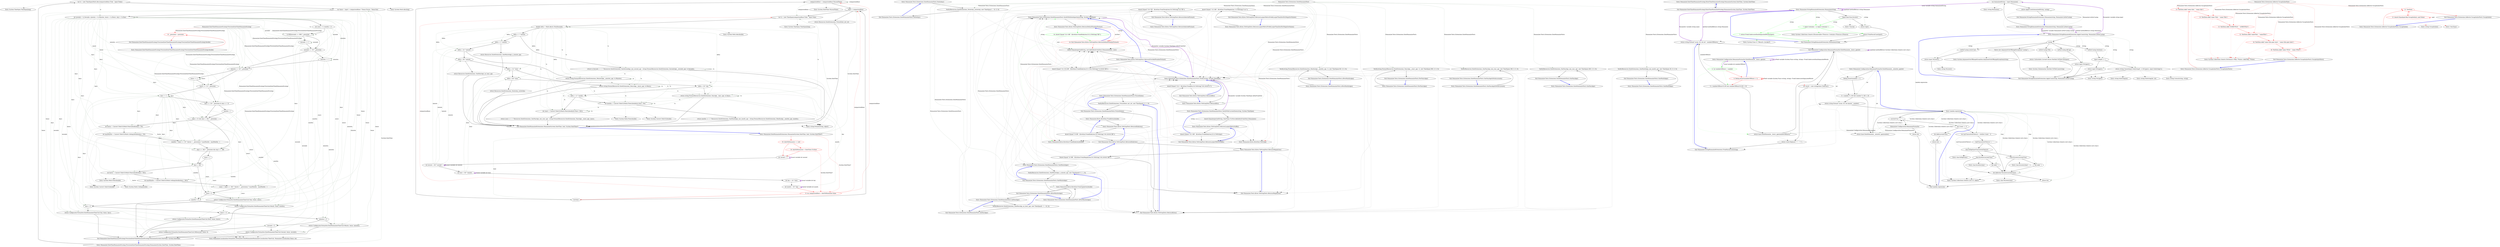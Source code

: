 digraph  {
m0_42 [cluster="System.TimeSpan.TimeSpan(long)", file="CapitalizeTests.cs", label="Entry System.TimeSpan.TimeSpan(long)", span="0-0"];
m0_43 [cluster="System.Math.Abs(long)", file="CapitalizeTests.cs", label="Entry System.Math.Abs(long)", span="0-0"];
m0_45 [cluster="System.Convert.ToInt32(double)", file="CapitalizeTests.cs", label="Entry System.Convert.ToInt32(double)", span="0-0"];
m0_47 [cluster="Humanizer.Localisation.Formatters.IFormatter.DateHumanize(Humanizer.Localisation.TimeUnit, Humanizer.Localisation.Tense, int)", file="CapitalizeTests.cs", label="Entry Humanizer.Localisation.Formatters.IFormatter.DateHumanize(Humanizer.Localisation.TimeUnit, Humanizer.Localisation.Tense, int)", span="22-22"];
m0_3 [cluster="Humanizer.DateTimeHumanizeStrategy.PrecisionDateTimeHumanizeStrategy.Humanize(System.DateTime, System.DateTime)", file="CapitalizeTests.cs", label="Entry Humanizer.DateTimeHumanizeStrategy.PrecisionDateTimeHumanizeStrategy.Humanize(System.DateTime, System.DateTime)", span="28-28"];
m0_4 [cluster="Humanizer.DateTimeHumanizeStrategy.PrecisionDateTimeHumanizeStrategy.Humanize(System.DateTime, System.DateTime)", file="CapitalizeTests.cs", label="var ts = new TimeSpan(Math.Abs(comparisonBase.Ticks - input.Ticks))", span="30-30"];
m0_5 [cluster="Humanizer.DateTimeHumanizeStrategy.PrecisionDateTimeHumanizeStrategy.Humanize(System.DateTime, System.DateTime)", file="CapitalizeTests.cs", label="var tense = input > comparisonBase ? Tense.Future : Tense.Past", span="31-31"];
m0_6 [cluster="Humanizer.DateTimeHumanizeStrategy.PrecisionDateTimeHumanizeStrategy.Humanize(System.DateTime, System.DateTime)", file="CapitalizeTests.cs", label="int seconds = ts.Seconds, minutes = ts.Minutes, hours = ts.Hours, days = ts.Days", span="33-33"];
m0_29 [cluster="Humanizer.DateTimeHumanizeStrategy.PrecisionDateTimeHumanizeStrategy.Humanize(System.DateTime, System.DateTime)", file="CapitalizeTests.cs", label="return Configurator.Formatter.DateHumanize(TimeUnit.Year, tense, years);", span="61-61"];
m0_31 [cluster="Humanizer.DateTimeHumanizeStrategy.PrecisionDateTimeHumanizeStrategy.Humanize(System.DateTime, System.DateTime)", file="CapitalizeTests.cs", label="return Configurator.Formatter.DateHumanize(TimeUnit.Month, tense, months);", span="62-62"];
m0_33 [cluster="Humanizer.DateTimeHumanizeStrategy.PrecisionDateTimeHumanizeStrategy.Humanize(System.DateTime, System.DateTime)", file="CapitalizeTests.cs", label="return Configurator.Formatter.DateHumanize(TimeUnit.Day, tense, days);", span="63-63"];
m0_35 [cluster="Humanizer.DateTimeHumanizeStrategy.PrecisionDateTimeHumanizeStrategy.Humanize(System.DateTime, System.DateTime)", file="CapitalizeTests.cs", label="return Configurator.Formatter.DateHumanize(TimeUnit.Hour, tense, hours);", span="64-64"];
m0_37 [cluster="Humanizer.DateTimeHumanizeStrategy.PrecisionDateTimeHumanizeStrategy.Humanize(System.DateTime, System.DateTime)", file="CapitalizeTests.cs", label="return Configurator.Formatter.DateHumanize(TimeUnit.Minute, tense, minutes);", span="65-65"];
m0_39 [cluster="Humanizer.DateTimeHumanizeStrategy.PrecisionDateTimeHumanizeStrategy.Humanize(System.DateTime, System.DateTime)", file="CapitalizeTests.cs", label="return Configurator.Formatter.DateHumanize(TimeUnit.Second, tense, seconds);", span="66-66"];
m0_40 [cluster="Humanizer.DateTimeHumanizeStrategy.PrecisionDateTimeHumanizeStrategy.Humanize(System.DateTime, System.DateTime)", file="CapitalizeTests.cs", label="return Configurator.Formatter.DateHumanize(TimeUnit.Millisecond, tense, 0);", span="67-67"];
m0_7 [cluster="Humanizer.DateTimeHumanizeStrategy.PrecisionDateTimeHumanizeStrategy.Humanize(System.DateTime, System.DateTime)", file="CapitalizeTests.cs", label="int years = 0, months = 0", span="34-34"];
m0_8 [cluster="Humanizer.DateTimeHumanizeStrategy.PrecisionDateTimeHumanizeStrategy.Humanize(System.DateTime, System.DateTime)", file="CapitalizeTests.cs", label="ts.Milliseconds >= 999 * _precision", span="37-37"];
m0_9 [cluster="Humanizer.DateTimeHumanizeStrategy.PrecisionDateTimeHumanizeStrategy.Humanize(System.DateTime, System.DateTime)", file="CapitalizeTests.cs", label="seconds += 1", span="37-37"];
m0_10 [cluster="Humanizer.DateTimeHumanizeStrategy.PrecisionDateTimeHumanizeStrategy.Humanize(System.DateTime, System.DateTime)", file="CapitalizeTests.cs", label="seconds >= 59 * _precision", span="38-38"];
m0_11 [cluster="Humanizer.DateTimeHumanizeStrategy.PrecisionDateTimeHumanizeStrategy.Humanize(System.DateTime, System.DateTime)", file="CapitalizeTests.cs", label="minutes += 1", span="38-38"];
m0_12 [cluster="Humanizer.DateTimeHumanizeStrategy.PrecisionDateTimeHumanizeStrategy.Humanize(System.DateTime, System.DateTime)", file="CapitalizeTests.cs", label="minutes >= 59 * _precision", span="39-39"];
m0_13 [cluster="Humanizer.DateTimeHumanizeStrategy.PrecisionDateTimeHumanizeStrategy.Humanize(System.DateTime, System.DateTime)", file="CapitalizeTests.cs", label="hours += 1", span="39-39"];
m0_14 [cluster="Humanizer.DateTimeHumanizeStrategy.PrecisionDateTimeHumanizeStrategy.Humanize(System.DateTime, System.DateTime)", file="CapitalizeTests.cs", label="hours >= 23 * _precision", span="40-40"];
m0_15 [cluster="Humanizer.DateTimeHumanizeStrategy.PrecisionDateTimeHumanizeStrategy.Humanize(System.DateTime, System.DateTime)", file="CapitalizeTests.cs", label="days += 1", span="40-40"];
m0_16 [cluster="Humanizer.DateTimeHumanizeStrategy.PrecisionDateTimeHumanizeStrategy.Humanize(System.DateTime, System.DateTime)", file="CapitalizeTests.cs", label="days >= 30 * _precision & days <= 31", span="43-43"];
m0_18 [cluster="Humanizer.DateTimeHumanizeStrategy.PrecisionDateTimeHumanizeStrategy.Humanize(System.DateTime, System.DateTime)", file="CapitalizeTests.cs", label="days > 31 && days < 365 * _precision", span="44-44"];
m0_19 [cluster="Humanizer.DateTimeHumanizeStrategy.PrecisionDateTimeHumanizeStrategy.Humanize(System.DateTime, System.DateTime)", file="CapitalizeTests.cs", label="int factor = Convert.ToInt32(Math.Floor((double)days / 30))", span="46-46"];
m0_20 [cluster="Humanizer.DateTimeHumanizeStrategy.PrecisionDateTimeHumanizeStrategy.Humanize(System.DateTime, System.DateTime)", file="CapitalizeTests.cs", label="int maxMonths = Convert.ToInt32(Math.Ceiling((double)days / 30))", span="47-47"];
m0_21 [cluster="Humanizer.DateTimeHumanizeStrategy.PrecisionDateTimeHumanizeStrategy.Humanize(System.DateTime, System.DateTime)", file="CapitalizeTests.cs", label="months = (days >= 30 * (factor + _precision)) ? maxMonths : maxMonths - 1", span="48-48"];
m0_22 [cluster="Humanizer.DateTimeHumanizeStrategy.PrecisionDateTimeHumanizeStrategy.Humanize(System.DateTime, System.DateTime)", file="CapitalizeTests.cs", label="days >= 365 * _precision && days <= 366", span="52-52"];
m0_24 [cluster="Humanizer.DateTimeHumanizeStrategy.PrecisionDateTimeHumanizeStrategy.Humanize(System.DateTime, System.DateTime)", file="CapitalizeTests.cs", label="days > 365", span="53-53"];
m0_25 [cluster="Humanizer.DateTimeHumanizeStrategy.PrecisionDateTimeHumanizeStrategy.Humanize(System.DateTime, System.DateTime)", file="CapitalizeTests.cs", label="int factor = Convert.ToInt32(Math.Floor((double)days / 365))", span="55-55"];
m0_26 [cluster="Humanizer.DateTimeHumanizeStrategy.PrecisionDateTimeHumanizeStrategy.Humanize(System.DateTime, System.DateTime)", file="CapitalizeTests.cs", label="int maxMonths = Convert.ToInt32(Math.Ceiling((double)days / 365))", span="56-56"];
m0_27 [cluster="Humanizer.DateTimeHumanizeStrategy.PrecisionDateTimeHumanizeStrategy.Humanize(System.DateTime, System.DateTime)", file="CapitalizeTests.cs", label="years = (days >= 365 * (factor + _precision)) ? maxMonths : maxMonths - 1", span="57-57"];
m0_32 [cluster="Humanizer.DateTimeHumanizeStrategy.PrecisionDateTimeHumanizeStrategy.Humanize(System.DateTime, System.DateTime)", file="CapitalizeTests.cs", label="days > 0", span="63-63"];
m0_34 [cluster="Humanizer.DateTimeHumanizeStrategy.PrecisionDateTimeHumanizeStrategy.Humanize(System.DateTime, System.DateTime)", file="CapitalizeTests.cs", label="hours > 0", span="64-64"];
m0_36 [cluster="Humanizer.DateTimeHumanizeStrategy.PrecisionDateTimeHumanizeStrategy.Humanize(System.DateTime, System.DateTime)", file="CapitalizeTests.cs", label="minutes > 0", span="65-65"];
m0_38 [cluster="Humanizer.DateTimeHumanizeStrategy.PrecisionDateTimeHumanizeStrategy.Humanize(System.DateTime, System.DateTime)", file="CapitalizeTests.cs", label="seconds > 0", span="66-66"];
m0_28 [cluster="Humanizer.DateTimeHumanizeStrategy.PrecisionDateTimeHumanizeStrategy.Humanize(System.DateTime, System.DateTime)", file="CapitalizeTests.cs", label="years > 0", span="61-61"];
m0_30 [cluster="Humanizer.DateTimeHumanizeStrategy.PrecisionDateTimeHumanizeStrategy.Humanize(System.DateTime, System.DateTime)", file="CapitalizeTests.cs", label="months > 0", span="62-62"];
m0_17 [cluster="Humanizer.DateTimeHumanizeStrategy.PrecisionDateTimeHumanizeStrategy.Humanize(System.DateTime, System.DateTime)", file="CapitalizeTests.cs", label="months = 1", span="43-43"];
m0_23 [cluster="Humanizer.DateTimeHumanizeStrategy.PrecisionDateTimeHumanizeStrategy.Humanize(System.DateTime, System.DateTime)", file="CapitalizeTests.cs", label="years = 1", span="52-52"];
m0_41 [cluster="Humanizer.DateTimeHumanizeStrategy.PrecisionDateTimeHumanizeStrategy.Humanize(System.DateTime, System.DateTime)", file="CapitalizeTests.cs", label="Exit Humanizer.DateTimeHumanizeStrategy.PrecisionDateTimeHumanizeStrategy.Humanize(System.DateTime, System.DateTime)", span="28-28"];
m0_44 [cluster="System.Math.Floor(double)", file="CapitalizeTests.cs", label="Entry System.Math.Floor(double)", span="0-0"];
m0_0 [cluster="Humanizer.DateTimeHumanizeStrategy.PrecisionDateTimeHumanizeStrategy.PrecisionDateTimeHumanizeStrategy(double)", file="CapitalizeTests.cs", label="Entry Humanizer.DateTimeHumanizeStrategy.PrecisionDateTimeHumanizeStrategy.PrecisionDateTimeHumanizeStrategy(double)", span="17-17"];
m0_1 [cluster="Humanizer.DateTimeHumanizeStrategy.PrecisionDateTimeHumanizeStrategy.PrecisionDateTimeHumanizeStrategy(double)", color=red, community=0, file="CapitalizeTests.cs", label="13: _precision = precision", span="19-19"];
m0_2 [cluster="Humanizer.DateTimeHumanizeStrategy.PrecisionDateTimeHumanizeStrategy.PrecisionDateTimeHumanizeStrategy(double)", file="CapitalizeTests.cs", label="Exit Humanizer.DateTimeHumanizeStrategy.PrecisionDateTimeHumanizeStrategy.PrecisionDateTimeHumanizeStrategy(double)", span="17-17"];
m0_46 [cluster="System.Math.Ceiling(double)", file="CapitalizeTests.cs", label="Entry System.Math.Ceiling(double)", span="0-0"];
m0_48 [file="CapitalizeTests.cs", label="Humanizer.DateTimeHumanizeStrategy.PrecisionDateTimeHumanizeStrategy", span=""];
m1_35 [cluster="System.DateTime.ToLocalTime()", file="DateHumanizeExtensions.cs", label="Entry System.DateTime.ToLocalTime()", span="0-0"];
m1_36 [cluster="System.TimeSpan.TimeSpan(long)", file="DateHumanizeExtensions.cs", label="Entry System.TimeSpan.TimeSpan(long)", span="0-0"];
m1_37 [cluster="System.Math.Abs(double)", file="DateHumanizeExtensions.cs", label="Entry System.Math.Abs(double)", span="0-0"];
m1_40 [cluster="System.Convert.ToInt32(double)", file="DateHumanizeExtensions.cs", label="Entry System.Convert.ToInt32(double)", span="0-0"];
m1_39 [cluster="System.Math.Floor(double)", file="DateHumanizeExtensions.cs", label="Entry System.Math.Floor(double)", span="0-0"];
m1_38 [cluster="string.Format(string, object)", file="DateHumanizeExtensions.cs", label="Entry string.Format(string, object)", span="0-0"];
m1_0 [cluster="Humanizer.DateHumanizeExtensions.Humanize(System.DateTime, bool, System.DateTime?)", file="DateHumanizeExtensions.cs", label="Entry Humanizer.DateHumanizeExtensions.Humanize(System.DateTime, bool, System.DateTime?)", span="16-16"];
m1_1 [cluster="Humanizer.DateHumanizeExtensions.Humanize(System.DateTime, bool, System.DateTime?)", color=red, community=0, file="DateHumanizeExtensions.cs", label="16: dateToHumanize == null", span="18-18"];
m1_8 [cluster="Humanizer.DateHumanizeExtensions.Humanize(System.DateTime, bool, System.DateTime?)", color=red, community=0, file="DateHumanizeExtensions.cs", label="9: var comparisonBase = dateToHumanize.Value", span="27-27"];
m1_9 [cluster="Humanizer.DateHumanizeExtensions.Humanize(System.DateTime, bool, System.DateTime?)", file="DateHumanizeExtensions.cs", label="!utcDate", span="28-28"];
m1_11 [cluster="Humanizer.DateHumanizeExtensions.Humanize(System.DateTime, bool, System.DateTime?)", file="DateHumanizeExtensions.cs", label="input > comparisonBase", span="31-31"];
m1_13 [cluster="Humanizer.DateHumanizeExtensions.Humanize(System.DateTime, bool, System.DateTime?)", file="DateHumanizeExtensions.cs", label="var ts = new TimeSpan(comparisonBase.Ticks - input.Ticks)", span="34-34"];
m1_2 [cluster="Humanizer.DateHumanizeExtensions.Humanize(System.DateTime, bool, System.DateTime?)", color=red, community=0, file="DateHumanizeExtensions.cs", label="16: dateToHumanize = DateTime.UtcNow", span="19-19"];
m1_3 [cluster="Humanizer.DateHumanizeExtensions.Humanize(System.DateTime, bool, System.DateTime?)", file="DateHumanizeExtensions.cs", label="int second = 1", span="21-21"];
m1_4 [cluster="Humanizer.DateHumanizeExtensions.Humanize(System.DateTime, bool, System.DateTime?)", file="DateHumanizeExtensions.cs", label="int minute = 60 * second", span="22-22"];
m1_5 [cluster="Humanizer.DateHumanizeExtensions.Humanize(System.DateTime, bool, System.DateTime?)", file="DateHumanizeExtensions.cs", label="int hour = 60 * minute", span="23-23"];
m1_15 [cluster="Humanizer.DateHumanizeExtensions.Humanize(System.DateTime, bool, System.DateTime?)", file="DateHumanizeExtensions.cs", label="delta < 1 * minute", span="37-37"];
m1_17 [cluster="Humanizer.DateHumanizeExtensions.Humanize(System.DateTime, bool, System.DateTime?)", file="DateHumanizeExtensions.cs", label="delta < 2 * minute", span="40-40"];
m1_19 [cluster="Humanizer.DateHumanizeExtensions.Humanize(System.DateTime, bool, System.DateTime?)", file="DateHumanizeExtensions.cs", label="delta < 45 * minute", span="43-43"];
m1_21 [cluster="Humanizer.DateHumanizeExtensions.Humanize(System.DateTime, bool, System.DateTime?)", file="DateHumanizeExtensions.cs", label="delta < 90 * minute", span="46-46"];
m1_6 [cluster="Humanizer.DateHumanizeExtensions.Humanize(System.DateTime, bool, System.DateTime?)", file="DateHumanizeExtensions.cs", label="int day = 24 * hour", span="24-24"];
m1_23 [cluster="Humanizer.DateHumanizeExtensions.Humanize(System.DateTime, bool, System.DateTime?)", file="DateHumanizeExtensions.cs", label="delta < 24 * hour", span="49-49"];
m1_25 [cluster="Humanizer.DateHumanizeExtensions.Humanize(System.DateTime, bool, System.DateTime?)", file="DateHumanizeExtensions.cs", label="delta < 48 * hour", span="52-52"];
m1_7 [cluster="Humanizer.DateHumanizeExtensions.Humanize(System.DateTime, bool, System.DateTime?)", file="DateHumanizeExtensions.cs", label="int month = 30 * day", span="25-25"];
m1_27 [cluster="Humanizer.DateHumanizeExtensions.Humanize(System.DateTime, bool, System.DateTime?)", file="DateHumanizeExtensions.cs", label="delta < 30 * day", span="55-55"];
m1_29 [cluster="Humanizer.DateHumanizeExtensions.Humanize(System.DateTime, bool, System.DateTime?)", file="DateHumanizeExtensions.cs", label="delta < 12 * month", span="58-58"];
m1_10 [cluster="Humanizer.DateHumanizeExtensions.Humanize(System.DateTime, bool, System.DateTime?)", file="DateHumanizeExtensions.cs", label="comparisonBase = comparisonBase.ToLocalTime()", span="29-29"];
m1_12 [cluster="Humanizer.DateHumanizeExtensions.Humanize(System.DateTime, bool, System.DateTime?)", file="DateHumanizeExtensions.cs", label="return Resources.DateExtensions_FutureDate_not_yet;", span="32-32"];
m1_14 [cluster="Humanizer.DateHumanizeExtensions.Humanize(System.DateTime, bool, System.DateTime?)", file="DateHumanizeExtensions.cs", label="double delta = Math.Abs(ts.TotalSeconds)", span="35-35"];
m1_16 [cluster="Humanizer.DateHumanizeExtensions.Humanize(System.DateTime, bool, System.DateTime?)", file="DateHumanizeExtensions.cs", label="return ts.Seconds == 1 ? Resources.DateExtensions_OneSecondAgo_one_second_ago : string.Format(Resources.DateExtensions_SecondsAgo__seconds_ago, ts.Seconds);", span="38-38"];
m1_20 [cluster="Humanizer.DateHumanizeExtensions.Humanize(System.DateTime, bool, System.DateTime?)", file="DateHumanizeExtensions.cs", label="return string.Format(Resources.DateExtensions_MinutesAgo__minutes_ago, ts.Minutes);", span="44-44"];
m1_24 [cluster="Humanizer.DateHumanizeExtensions.Humanize(System.DateTime, bool, System.DateTime?)", file="DateHumanizeExtensions.cs", label="return string.Format(Resources.DateExtensions_HoursAgo__hours_ago, ts.Hours);", span="50-50"];
m1_28 [cluster="Humanizer.DateHumanizeExtensions.Humanize(System.DateTime, bool, System.DateTime?)", file="DateHumanizeExtensions.cs", label="return string.Format(Resources.DateExtensions_DaysAgo__days_ago, ts.Days);", span="56-56"];
m1_30 [cluster="Humanizer.DateHumanizeExtensions.Humanize(System.DateTime, bool, System.DateTime?)", file="DateHumanizeExtensions.cs", label="int months = Convert.ToInt32(Math.Floor((double)ts.Days / 30))", span="60-60"];
m1_32 [cluster="Humanizer.DateHumanizeExtensions.Humanize(System.DateTime, bool, System.DateTime?)", file="DateHumanizeExtensions.cs", label="int years = Convert.ToInt32(Math.Floor((double)ts.Days / 365))", span="64-64"];
m1_18 [cluster="Humanizer.DateHumanizeExtensions.Humanize(System.DateTime, bool, System.DateTime?)", file="DateHumanizeExtensions.cs", label="return Resources.DateExtensions_OneMinuteAgo_a_minute_ago;", span="41-41"];
m1_22 [cluster="Humanizer.DateHumanizeExtensions.Humanize(System.DateTime, bool, System.DateTime?)", file="DateHumanizeExtensions.cs", label="return Resources.DateExtensions_OneHourAgo_an_hour_ago;", span="47-47"];
m1_26 [cluster="Humanizer.DateHumanizeExtensions.Humanize(System.DateTime, bool, System.DateTime?)", file="DateHumanizeExtensions.cs", label="return Resources.DateExtensions_Yesterday_yesterday;", span="53-53"];
m1_31 [cluster="Humanizer.DateHumanizeExtensions.Humanize(System.DateTime, bool, System.DateTime?)", file="DateHumanizeExtensions.cs", label="return months <= 1 ? Resources.DateExtensions_OneMonthAgo_one_month_ago : string.Format(Resources.DateExtensions_MonthsAgo__months_ago, months);", span="61-61"];
m1_33 [cluster="Humanizer.DateHumanizeExtensions.Humanize(System.DateTime, bool, System.DateTime?)", file="DateHumanizeExtensions.cs", label="return years <= 1 ? Resources.DateExtensions_OneYearAgo_one_year_ago : string.Format(Resources.DateExtensions_YearsAgo__years_ago, years);", span="65-65"];
m1_34 [cluster="Humanizer.DateHumanizeExtensions.Humanize(System.DateTime, bool, System.DateTime?)", file="DateHumanizeExtensions.cs", label="Exit Humanizer.DateHumanizeExtensions.Humanize(System.DateTime, bool, System.DateTime?)", span="16-16"];
m2_41 [cluster="Humanizer.Tests.Extensions.DateHumanizeTests.Yesterday()", file="DateHumanizeTests.cs", label="Entry Humanizer.Tests.Extensions.DateHumanizeTests.Yesterday()", span="71-71"];
m2_42 [cluster="Humanizer.Tests.Extensions.DateHumanizeTests.Yesterday()", file="DateHumanizeTests.cs", label="Verify(Resources.DateExtensions_Yesterday_yesterday, new TimeSpan(-1, -10, 0, 0))", span="73-73"];
m2_43 [cluster="Humanizer.Tests.Extensions.DateHumanizeTests.Yesterday()", file="DateHumanizeTests.cs", label="Exit Humanizer.Tests.Extensions.DateHumanizeTests.Yesterday()", span="71-71"];
m2_5 [cluster="Humanizer.Bytes.ByteSize.FromKilobytes(double)", file="DateHumanizeTests.cs", label="Entry Humanizer.Bytes.ByteSize.FromKilobytes(double)", span="103-103"];
m2_25 [cluster="Humanizer.Tests.Bytes.ToStringTests.ReturnsKilobytes()", file="DateHumanizeTests.cs", label="Exit Humanizer.Tests.Bytes.ToStringTests.ReturnsKilobytes()", span="40-40"];
m2_26 [cluster="Humanizer.Tests.Bytes.ToStringTests.ReturnsMegabytes()", file="DateHumanizeTests.cs", label="Entry Humanizer.Tests.Bytes.ToStringTests.ReturnsMegabytes()", span="46-46"];
m2_27 [cluster="Humanizer.Tests.Bytes.ToStringTests.ReturnsMegabytes()", file="DateHumanizeTests.cs", label="Assert.Equal(''10 MB'', ByteSize.FromMegabytes(10).ToString(''##.#### MB''))", span="48-48"];
m2_18 [cluster="Humanizer.Tests.Extensions.DateHumanizeTests.FutureDates()", file="DateHumanizeTests.cs", label="Entry Humanizer.Tests.Extensions.DateHumanizeTests.FutureDates()", span="29-29"];
m2_7 [cluster="Humanizer.Tests.Extensions.DateHumanizeTests.VerifyWithDateInjection(string, System.TimeSpan)", file="DateHumanizeTests.cs", label="Entry Humanizer.Tests.Extensions.DateHumanizeTests.VerifyWithDateInjection(string, System.TimeSpan)", span="13-13"];
m2_6 [cluster="Humanizer.Bytes.ByteSize.ToString()", file="DateHumanizeTests.cs", label="Entry Humanizer.Bytes.ByteSize.ToString()", span="129-129"];
m2_38 [cluster="Humanizer.Tests.Bytes.ToStringTests.ReturnsSelectedFormat()", file="DateHumanizeTests.cs", label="Entry Humanizer.Tests.Bytes.ToStringTests.ReturnsSelectedFormat()", span="64-64"];
m2_39 [cluster="Humanizer.Tests.Bytes.ToStringTests.ReturnsSelectedFormat()", file="DateHumanizeTests.cs", label="Assert.Equal(''10.0 TB'', ByteSize.FromTerabytes(10).ToString(''0.0 TB''))", span="66-66"];
m2_40 [cluster="Humanizer.Tests.Bytes.ToStringTests.ReturnsSelectedFormat()", file="DateHumanizeTests.cs", label="Exit Humanizer.Tests.Bytes.ToStringTests.ReturnsSelectedFormat()", span="64-64"];
m2_21 [cluster="Humanizer.Tests.Bytes.ToStringTests.ReturnsBytes()", file="DateHumanizeTests.cs", label="Exit Humanizer.Tests.Bytes.ToStringTests.ReturnsBytes()", span="34-34"];
m2_19 [cluster="Humanizer.Tests.Extensions.DateHumanizeTests.FutureDates()", file="DateHumanizeTests.cs", label="Verify(Resources.DateExtensions_FutureDate_not_yet, new TimeSpan(0, 0, 1, 0))", span="31-31"];
m2_20 [cluster="Humanizer.Tests.Extensions.DateHumanizeTests.FutureDates()", file="DateHumanizeTests.cs", label="Exit Humanizer.Tests.Extensions.DateHumanizeTests.FutureDates()", span="29-29"];
m2_28 [cluster="Humanizer.Tests.Bytes.ToStringTests.ReturnsMegabytes()", file="DateHumanizeTests.cs", label="Exit Humanizer.Tests.Bytes.ToStringTests.ReturnsMegabytes()", span="46-46"];
m2_22 [cluster="Humanizer.Bytes.ByteSize.FromBytes(double)", file="DateHumanizeTests.cs", label="Entry Humanizer.Bytes.ByteSize.FromBytes(double)", span="98-98"];
m2_23 [cluster="Humanizer.Tests.Bytes.ToStringTests.ReturnsKilobytes()", file="DateHumanizeTests.cs", label="Entry Humanizer.Tests.Bytes.ToStringTests.ReturnsKilobytes()", span="40-40"];
m2_24 [cluster="Humanizer.Tests.Bytes.ToStringTests.ReturnsKilobytes()", file="DateHumanizeTests.cs", label="Assert.Equal(''10 KB'', ByteSize.FromKilobytes(10).ToString(''##.#### KB''))", span="42-42"];
m2_29 [cluster="Humanizer.Tests.Extensions.DateHumanizeTests.OneMinuteAgo()", file="DateHumanizeTests.cs", label="Entry Humanizer.Tests.Extensions.DateHumanizeTests.OneMinuteAgo()", span="47-47"];
m2_11 [cluster="Humanizer.Tests.Extensions.DateHumanizeTests.VerifyWithDateInjection(string, System.TimeSpan)", file="DateHumanizeTests.cs", label="Assert.Equal(expectedString, now.Add(deltaFromNow).Humanize(false, now))", span="19-19"];
m2_0 [cluster="Humanizer.Tests.Extensions.DateHumanizeTests.VerifyWithCurrentDate(string, System.TimeSpan)", file="DateHumanizeTests.cs", label="Entry Humanizer.Tests.Extensions.DateHumanizeTests.VerifyWithCurrentDate(string, System.TimeSpan)", span="7-7"];
m2_1 [cluster="Humanizer.Tests.Extensions.DateHumanizeTests.VerifyWithCurrentDate(string, System.TimeSpan)", file="DateHumanizeTests.cs", label="Assert.Equal(expectedString, DateTime.UtcNow.Add(deltaFromNow).Humanize())", span="9-9"];
m2_2 [cluster="Humanizer.Tests.Bytes.ToStringTests.ReturnsLargestMetricSuffix()", file="DateHumanizeTests.cs", label="Entry Humanizer.Tests.Bytes.ToStringTests.ReturnsLargestMetricSuffix()", span="10-10"];
m2_3 [cluster="Humanizer.Tests.Bytes.ToStringTests.ReturnsLargestMetricSuffix()", file="DateHumanizeTests.cs", label="Assert.Equal(''10.5 KB'', ByteSize.FromKilobytes(10.5).ToString())", span="12-12"];
m2_47 [cluster="Humanizer.Tests.Extensions.DateHumanizeTests.OneMonthAgo()", file="DateHumanizeTests.cs", label="Entry Humanizer.Tests.Extensions.DateHumanizeTests.OneMonthAgo()", span="83-83"];
m2_48 [cluster="Humanizer.Tests.Extensions.DateHumanizeTests.OneMonthAgo()", file="DateHumanizeTests.cs", label="Verify(Resources.DateExtensions_OneMonthAgo_one_month_ago, new TimeSpan(-30, 0, 0, 0))", span="85-85"];
m2_49 [cluster="Humanizer.Tests.Extensions.DateHumanizeTests.OneMonthAgo()", file="DateHumanizeTests.cs", label="Exit Humanizer.Tests.Extensions.DateHumanizeTests.OneMonthAgo()", span="83-83"];
m2_8 [cluster="Humanizer.Tests.Bytes.ToStringTests.ReturnsDefaultNumberFormat()", file="DateHumanizeTests.cs", label="Entry Humanizer.Tests.Bytes.ToStringTests.ReturnsDefaultNumberFormat()", span="16-16"];
m2_10 [cluster="Humanizer.Tests.Bytes.ToStringTests.ReturnsDefaultNumberFormat()", color=red, community=0, file="DateHumanizeTests.cs", label="14: Exit Humanizer.Tests.Bytes.ToStringTests.ReturnsDefaultNumberFormat()", span="16-16"];
m2_9 [cluster="Humanizer.Tests.Bytes.ToStringTests.ReturnsDefaultNumberFormat()", color=green, community=0, file="DateHumanizeTests.cs", label="14: Assert.Equal(''10.5 KB'', ByteSize.FromKilobytes(10.5).ToString(''KB''))", span="18-18"];
m2_12 [cluster="Humanizer.Tests.Bytes.ToStringTests.ReturnsProvidedNumberFormat()", file="DateHumanizeTests.cs", label="Entry Humanizer.Tests.Bytes.ToStringTests.ReturnsProvidedNumberFormat()", span="22-22"];
m2_13 [cluster="Humanizer.Tests.Bytes.ToStringTests.ReturnsProvidedNumberFormat()", file="DateHumanizeTests.cs", label="Assert.Equal(''10.1234 KB'', ByteSize.FromKilobytes(10.1234).ToString(''#.#### KB''))", span="24-24"];
m2_30 [cluster="Humanizer.Tests.Extensions.DateHumanizeTests.OneMinuteAgo()", file="DateHumanizeTests.cs", label="Verify(Resources.DateExtensions_OneMinuteAgo_a_minute_ago, new TimeSpan(0, 0, -1, 0))", span="49-49"];
m2_31 [cluster="Humanizer.Tests.Extensions.DateHumanizeTests.OneMinuteAgo()", file="DateHumanizeTests.cs", label="Exit Humanizer.Tests.Extensions.DateHumanizeTests.OneMinuteAgo()", span="47-47"];
m2_32 [cluster="Humanizer.Tests.Extensions.DateHumanizeTests.AFewMinutesAgo()", file="DateHumanizeTests.cs", label="Entry Humanizer.Tests.Extensions.DateHumanizeTests.AFewMinutesAgo()", span="53-53"];
m2_34 [cluster="Humanizer.Tests.Extensions.DateHumanizeTests.AFewMinutesAgo()", file="DateHumanizeTests.cs", label="Exit Humanizer.Tests.Extensions.DateHumanizeTests.AFewMinutesAgo()", span="53-53"];
m2_35 [cluster="Humanizer.Tests.Extensions.DateHumanizeTests.AnHourAgo()", file="DateHumanizeTests.cs", label="Entry Humanizer.Tests.Extensions.DateHumanizeTests.AnHourAgo()", span="59-59"];
m2_36 [cluster="Humanizer.Tests.Extensions.DateHumanizeTests.AnHourAgo()", file="DateHumanizeTests.cs", label="Verify(Resources.DateExtensions_OneHourAgo_an_hour_ago, new TimeSpan(0, -1, -10, 0))", span="61-61"];
m2_33 [cluster="Humanizer.Bytes.ByteSize.FromGigabytes(double)", file="DateHumanizeTests.cs", label="Entry Humanizer.Bytes.ByteSize.FromGigabytes(double)", span="113-113"];
m2_44 [cluster="Humanizer.Tests.Bytes.ToStringTests.ReturnsLargestMetricPrefixLargerThanZeroForNegativeValues()", file="DateHumanizeTests.cs", label="Entry Humanizer.Tests.Bytes.ToStringTests.ReturnsLargestMetricPrefixLargerThanZeroForNegativeValues()", span="76-76"];
m2_45 [cluster="Humanizer.Tests.Bytes.ToStringTests.ReturnsLargestMetricPrefixLargerThanZeroForNegativeValues()", file="DateHumanizeTests.cs", label="Assert.Equal(''-512 KB'', ByteSize.FromMegabytes(-.5).ToString(''#.#''))", span="78-78"];
m2_46 [cluster="Humanizer.Tests.Bytes.ToStringTests.ReturnsLargestMetricPrefixLargerThanZeroForNegativeValues()", file="DateHumanizeTests.cs", label="Exit Humanizer.Tests.Bytes.ToStringTests.ReturnsLargestMetricPrefixLargerThanZeroForNegativeValues()", span="76-76"];
m2_50 [cluster="Humanizer.Tests.Extensions.DateHumanizeTests.AFewMonthsAgo()", file="DateHumanizeTests.cs", label="Entry Humanizer.Tests.Extensions.DateHumanizeTests.AFewMonthsAgo()", span="89-89"];
m2_51 [cluster="Humanizer.Tests.Extensions.DateHumanizeTests.AFewMonthsAgo()", file="DateHumanizeTests.cs", label="Verify(string.Format(Resources.DateExtensions_MonthsAgo__months_ago, 2), new TimeSpan(-60, 0, 0, 0))", span="91-91"];
m2_52 [cluster="Humanizer.Tests.Extensions.DateHumanizeTests.AFewMonthsAgo()", file="DateHumanizeTests.cs", label="Exit Humanizer.Tests.Extensions.DateHumanizeTests.AFewMonthsAgo()", span="89-89"];
m2_4 [cluster="Humanizer.Tests.Bytes.ToStringTests.ReturnsLargestMetricSuffix()", file="DateHumanizeTests.cs", label="Exit Humanizer.Tests.Bytes.ToStringTests.ReturnsLargestMetricSuffix()", span="10-10"];
m2_37 [cluster="Humanizer.Tests.Extensions.DateHumanizeTests.AnHourAgo()", file="DateHumanizeTests.cs", label="Exit Humanizer.Tests.Extensions.DateHumanizeTests.AnHourAgo()", span="59-59"];
m2_14 [cluster="Humanizer.Tests.Extensions.DateHumanizeTests.Verify(string, System.TimeSpan)", file="DateHumanizeTests.cs", label="Entry Humanizer.Tests.Extensions.DateHumanizeTests.Verify(string, System.TimeSpan)", span="22-22"];
m2_59 [cluster="Humanizer.Tests.Extensions.DateHumanizeTests.FewYearsAgo()", file="DateHumanizeTests.cs", label="Entry Humanizer.Tests.Extensions.DateHumanizeTests.FewYearsAgo()", span="107-107"];
m2_60 [cluster="Humanizer.Tests.Extensions.DateHumanizeTests.FewYearsAgo()", file="DateHumanizeTests.cs", label="Verify(string.Format(Resources.DateExtensions_YearsAgo__years_ago, 2), new TimeSpan(-900, 0, 0, 0))", span="109-109"];
m2_61 [cluster="Humanizer.Tests.Extensions.DateHumanizeTests.FewYearsAgo()", file="DateHumanizeTests.cs", label="Exit Humanizer.Tests.Extensions.DateHumanizeTests.FewYearsAgo()", span="107-107"];
m2_53 [cluster="Humanizer.Tests.Extensions.DateHumanizeTests.OneYearAgoIsNotAccureate()", file="DateHumanizeTests.cs", label="Entry Humanizer.Tests.Extensions.DateHumanizeTests.OneYearAgoIsNotAccureate()", span="95-95"];
m2_54 [cluster="Humanizer.Tests.Extensions.DateHumanizeTests.OneYearAgoIsNotAccureate()", file="DateHumanizeTests.cs", label="Verify(Resources.DateExtensions_OneYearAgo_one_year_ago, new TimeSpan(-360, 0, 0, 0))", span="97-97"];
m2_55 [cluster="Humanizer.Tests.Extensions.DateHumanizeTests.OneYearAgoIsNotAccureate()", file="DateHumanizeTests.cs", label="Exit Humanizer.Tests.Extensions.DateHumanizeTests.OneYearAgoIsNotAccureate()", span="95-95"];
m2_56 [cluster="Humanizer.Tests.Extensions.DateHumanizeTests.OneYearAgo()", file="DateHumanizeTests.cs", label="Entry Humanizer.Tests.Extensions.DateHumanizeTests.OneYearAgo()", span="101-101"];
m2_57 [cluster="Humanizer.Tests.Extensions.DateHumanizeTests.OneYearAgo()", file="DateHumanizeTests.cs", label="Verify(Resources.DateExtensions_OneYearAgo_one_year_ago, new TimeSpan(-400, 0, 0, 0))", span="103-103"];
m2_58 [cluster="Humanizer.Tests.Extensions.DateHumanizeTests.OneYearAgo()", file="DateHumanizeTests.cs", label="Exit Humanizer.Tests.Extensions.DateHumanizeTests.OneYearAgo()", span="101-101"];
m2_15 [cluster="Humanizer.Tests.Bytes.ToStringTests.ReturnsBits()", file="DateHumanizeTests.cs", label="Entry Humanizer.Tests.Bytes.ToStringTests.ReturnsBits()", span="28-28"];
m2_16 [cluster="Humanizer.Tests.Bytes.ToStringTests.ReturnsBits()", file="DateHumanizeTests.cs", label="Assert.Equal(''10 b'', ByteSize.FromBits(10).ToString(''##.#### b''))", span="30-30"];
m2_17 [cluster="Humanizer.Tests.Bytes.ToStringTests.ReturnsBits()", file="DateHumanizeTests.cs", label="Exit Humanizer.Tests.Bytes.ToStringTests.ReturnsBits()", span="28-28"];
m2_62 [file="DateHumanizeTests.cs", label="Humanizer.Tests.Extensions.DateHumanizeTests", span=""];
m3_0 [cluster="Humanizer.DateTimeHumanizeStrategy.IDateTimeHumanizeStrategy.Humanize(System.DateTime, System.DateTime)", file="InflectorExtensions.cs", label="Entry Humanizer.DateTimeHumanizeStrategy.IDateTimeHumanizeStrategy.Humanize(System.DateTime, System.DateTime)", span="12-12"];
m3_1 [cluster="Humanizer.DateTimeHumanizeStrategy.IDateTimeHumanizeStrategy.Humanize(System.DateTime, System.DateTime)", file="InflectorExtensions.cs", label="Exit Humanizer.DateTimeHumanizeStrategy.IDateTimeHumanizeStrategy.Humanize(System.DateTime, System.DateTime)", span="12-12"];
m4_51 [cluster="string.Humanize()", file="StringHumanizeExtensions.cs", label="Entry string.Humanize()", span="54-54"];
m4_45 [cluster="System.Collections.Generic.IEnumerable<TSource>.Contains<TSource>(TSource)", file="StringHumanizeExtensions.cs", label="Entry System.Collections.Generic.IEnumerable<TSource>.Contains<TSource>(TSource)", span="0-0"];
m4_10 [cluster="Humanizer.Configuration.RomanianFormatter.DateHumanize__minutes_ago(int)", file="StringHumanizeExtensions.cs", label="Entry Humanizer.Configuration.RomanianFormatter.DateHumanize__minutes_ago(int)", span="19-19"];
m4_16 [cluster="lambda expression", file="StringHumanizeExtensions.cs", label="currentChar == ' '", span="16-16"];
m4_44 [cluster="Unk.Any", file="StringHumanizeExtensions.cs", label="Entry Unk.Any", span=""];
m4_35 [cluster="char.IsLower(char)", file="StringHumanizeExtensions.cs", label="Entry char.IsLower(char)", span="0-0"];
m4_33 [cluster="char.IsDigit(char)", file="StringHumanizeExtensions.cs", label="Entry char.IsDigit(char)", span="0-0"];
m4_9 [cluster="Humanizer.StringHumanizeExtensions.FromPascalCase(string)", file="StringHumanizeExtensions.cs", label="Exit Humanizer.StringHumanizeExtensions.FromPascalCase(string)", span="10-10"];
m4_14 [cluster="Humanizer.Configuration.RomanianFormatter.DateHumanize__minutes_ago(int)", file="StringHumanizeExtensions.cs", label="return string.Format(''acum {0} de minute'', number);", span="28-28"];
m4_46 [cluster="System.Func<T, TResult>.Invoke(T)", file="StringHumanizeExtensions.cs", label="Entry System.Func<T, TResult>.Invoke(T)", span="0-0"];
m4_8 [cluster="Humanizer.StringHumanizeExtensions.FromPascalCase(string)", file="StringHumanizeExtensions.cs", label="return result.Replace('' i '', '' I '');", span="46-46"];
m4_4 [cluster="Humanizer.Configuration.RomanianFormatter.DateHumanize__hours_ago(int)", file="StringHumanizeExtensions.cs", label="return base.DateHumanize__hours_ago(numberOfHours);", span="13-13"];
m4_68 [cluster="string.ToUpper()", file="StringHumanizeExtensions.cs", label="Entry string.ToUpper()", span="0-0"];
m4_7 [cluster="Humanizer.StringHumanizeExtensions.FromPascalCase(string)", file="StringHumanizeExtensions.cs", label="var result = new string(chars.ToArray())", span="45-45"];
m4_12 [cluster="Humanizer.Configuration.RomanianFormatter.DateHumanize__minutes_ago(int)", file="StringHumanizeExtensions.cs", label="0 < number % 100 && number % 100 < 20", span="23-23"];
m4_11 [cluster="Humanizer.Configuration.RomanianFormatter.DateHumanize__minutes_ago(int)", file="StringHumanizeExtensions.cs", label="Debug.Assert(number > 1)", span="21-21"];
m4_13 [cluster="Humanizer.Configuration.RomanianFormatter.DateHumanize__minutes_ago(int)", file="StringHumanizeExtensions.cs", label="return base.DateHumanize__minutes_ago(number);", span="25-25"];
m4_69 [cluster="string.Substring(int, int)", file="StringHumanizeExtensions.cs", label="Entry string.Substring(int, int)", span="0-0"];
m4_66 [cluster="System.Globalization.TextInfo.ToTitleCase(string)", file="StringHumanizeExtensions.cs", label="Entry System.Globalization.TextInfo.ToTitleCase(string)", span="0-0"];
m4_15 [cluster="lambda expression", file="StringHumanizeExtensions.cs", label="Entry lambda expression", span="14-43"];
m4_71 [cluster="string.Concat(string, string)", file="StringHumanizeExtensions.cs", label="Entry string.Concat(string, string)", span="0-0"];
m4_37 [cluster="Humanizer.StringHumanizeExtensions.Humanize(string)", file="StringHumanizeExtensions.cs", label="Entry Humanizer.StringHumanizeExtensions.Humanize(string)", span="54-54"];
m4_40 [cluster="Humanizer.StringHumanizeExtensions.Humanize(string)", color=green, community=0, file="StringHumanizeExtensions.cs", label="7: input.Contains('_') || input.Contains('-')", span="60-60"];
m4_38 [cluster="Humanizer.StringHumanizeExtensions.Humanize(string)", file="StringHumanizeExtensions.cs", label="!input.Any(Char.IsLower)", span="57-57"];
m4_41 [cluster="Humanizer.StringHumanizeExtensions.Humanize(string)", color=green, community=0, file="StringHumanizeExtensions.cs", label="7: return FromUnderscoreDashSeparatedWords(input);", span="61-61"];
m4_42 [cluster="Humanizer.StringHumanizeExtensions.Humanize(string)", file="StringHumanizeExtensions.cs", label="return FromPascalCase(input);", span="63-63"];
m4_39 [cluster="Humanizer.StringHumanizeExtensions.Humanize(string)", file="StringHumanizeExtensions.cs", label="return input;", span="58-58"];
m4_43 [cluster="Humanizer.StringHumanizeExtensions.Humanize(string)", file="StringHumanizeExtensions.cs", label="Exit Humanizer.StringHumanizeExtensions.Humanize(string)", span="54-54"];
m4_34 [cluster="char.IsLetter(char)", file="StringHumanizeExtensions.cs", label="Entry char.IsLetter(char)", span="0-0"];
m4_1 [cluster="Humanizer.Configuration.RomanianFormatter.DateHumanize__hours_ago(int)", color=green, community=0, file="StringHumanizeExtensions.cs", label="4: var numberOfHours = number", span="8-8"];
m4_0 [cluster="Humanizer.Configuration.RomanianFormatter.DateHumanize__hours_ago(int)", file="StringHumanizeExtensions.cs", label="Entry Humanizer.Configuration.RomanianFormatter.DateHumanize__hours_ago(int)", span="6-6"];
m4_2 [cluster="Humanizer.Configuration.RomanianFormatter.DateHumanize__hours_ago(int)", color=red, community=0, file="StringHumanizeExtensions.cs", label="4: Debug.Assert(numberOfHours > 1)", span="9-9"];
m4_17 [cluster="lambda expression", file="StringHumanizeExtensions.cs", label="Humanizer.Configuration.RomanianFormatter", span=""];
m4_18 [cluster="lambda expression", file="StringHumanizeExtensions.cs", label="return list;", span="19-19"];
m4_19 [cluster="lambda expression", file="StringHumanizeExtensions.cs", label="list.Count == 0", span="22-22"];
m4_20 [cluster="lambda expression", file="StringHumanizeExtensions.cs", label="list.Add(currentChar)", span="24-24"];
m4_21 [cluster="lambda expression", file="StringHumanizeExtensions.cs", label="return list;", span="25-25"];
m4_22 [cluster="lambda expression", file="StringHumanizeExtensions.cs", label="var lastCharacterInTheList = list[list.Count - 1]", span="28-28"];
m4_25 [cluster="lambda expression", file="StringHumanizeExtensions.cs", label="char.IsLetter(currentChar)", span="33-33"];
m4_26 [cluster="lambda expression", file="StringHumanizeExtensions.cs", label="list.Add(' ')", span="34-34"];
m4_27 [cluster="lambda expression", file="StringHumanizeExtensions.cs", label="!char.IsLower(currentChar)", span="36-36"];
m4_28 [cluster="lambda expression", file="StringHumanizeExtensions.cs", label="list.Add(' ')", span="37-37"];
m4_29 [cluster="lambda expression", file="StringHumanizeExtensions.cs", label="list.Add(char.ToLower(currentChar))", span="40-40"];
m4_30 [cluster="lambda expression", file="StringHumanizeExtensions.cs", label="return list;", span="42-42"];
m4_23 [cluster="lambda expression", file="StringHumanizeExtensions.cs", label="lastCharacterInTheList != ' '", span="29-29"];
m4_24 [cluster="lambda expression", file="StringHumanizeExtensions.cs", label="char.IsDigit(lastCharacterInTheList)", span="31-31"];
m4_31 [cluster="lambda expression", file="StringHumanizeExtensions.cs", label="Exit lambda expression", span="14-43"];
m4_72 [cluster="System.ArgumentOutOfRangeException.ArgumentOutOfRangeException(string)", file="StringHumanizeExtensions.cs", label="Entry System.ArgumentOutOfRangeException.ArgumentOutOfRangeException(string)", span="0-0"];
m4_3 [cluster="Humanizer.Configuration.RomanianFormatter.DateHumanize__hours_ago(int)", file="StringHumanizeExtensions.cs", label="0 < numberOfHours%100 && numberOfHours%100 < 20", span="11-11"];
m4_47 [cluster="Humanizer.StringHumanizeExtensions.Humanize(string, Humanizer.LetterCasing)", file="StringHumanizeExtensions.cs", label="Entry Humanizer.StringHumanizeExtensions.Humanize(string, Humanizer.LetterCasing)", span="72-72"];
m4_48 [cluster="Humanizer.StringHumanizeExtensions.Humanize(string, Humanizer.LetterCasing)", file="StringHumanizeExtensions.cs", label="var humanizedString = input.Humanize()", span="74-74"];
m4_49 [cluster="Humanizer.StringHumanizeExtensions.Humanize(string, Humanizer.LetterCasing)", file="StringHumanizeExtensions.cs", label="return ApplyCase(humanizedString, casing);", span="76-76"];
m4_50 [cluster="Humanizer.StringHumanizeExtensions.Humanize(string, Humanizer.LetterCasing)", file="StringHumanizeExtensions.cs", label="Exit Humanizer.StringHumanizeExtensions.Humanize(string, Humanizer.LetterCasing)", span="72-72"];
m4_36 [cluster="char.ToLower(char)", file="StringHumanizeExtensions.cs", label="Entry char.ToLower(char)", span="0-0"];
m4_32 [cluster="System.Collections.Generic.List<T>.Add(T)", file="StringHumanizeExtensions.cs", label="Entry System.Collections.Generic.List<T>.Add(T)", span="0-0"];
m4_52 [cluster="Humanizer.StringHumanizeExtensions.ApplyCase(string, Humanizer.LetterCasing)", file="StringHumanizeExtensions.cs", label="Entry Humanizer.StringHumanizeExtensions.ApplyCase(string, Humanizer.LetterCasing)", span="85-85"];
m4_53 [cluster="Humanizer.StringHumanizeExtensions.ApplyCase(string, Humanizer.LetterCasing)", file="StringHumanizeExtensions.cs", label=casing, span="87-87"];
m4_55 [cluster="Humanizer.StringHumanizeExtensions.ApplyCase(string, Humanizer.LetterCasing)", file="StringHumanizeExtensions.cs", label="return CultureInfo.CurrentCulture.TextInfo.ToTitleCase(input);", span="90-90"];
m4_57 [cluster="Humanizer.StringHumanizeExtensions.ApplyCase(string, Humanizer.LetterCasing)", file="StringHumanizeExtensions.cs", label="return input.ToLower();", span="93-93"];
m4_59 [cluster="Humanizer.StringHumanizeExtensions.ApplyCase(string, Humanizer.LetterCasing)", file="StringHumanizeExtensions.cs", label="return input.ToUpper();", span="96-96"];
m4_61 [cluster="Humanizer.StringHumanizeExtensions.ApplyCase(string, Humanizer.LetterCasing)", file="StringHumanizeExtensions.cs", label="input.Length >= 1", span="99-99"];
m4_62 [cluster="Humanizer.StringHumanizeExtensions.ApplyCase(string, Humanizer.LetterCasing)", file="StringHumanizeExtensions.cs", label="return string.Concat(input.Substring(0, 1).ToUpper(), input.Substring(1));", span="100-100"];
m4_63 [cluster="Humanizer.StringHumanizeExtensions.ApplyCase(string, Humanizer.LetterCasing)", file="StringHumanizeExtensions.cs", label="return input.ToUpper();", span="102-102"];
m4_64 [cluster="Humanizer.StringHumanizeExtensions.ApplyCase(string, Humanizer.LetterCasing)", file="StringHumanizeExtensions.cs", label="throw new ArgumentOutOfRangeException(''casing'');", span="105-105"];
m4_54 [cluster="Humanizer.StringHumanizeExtensions.ApplyCase(string, Humanizer.LetterCasing)", file="StringHumanizeExtensions.cs", label="LetterCasing.Title", span="89-89"];
m4_56 [cluster="Humanizer.StringHumanizeExtensions.ApplyCase(string, Humanizer.LetterCasing)", file="StringHumanizeExtensions.cs", label="LetterCasing.LowerCase", span="92-92"];
m4_58 [cluster="Humanizer.StringHumanizeExtensions.ApplyCase(string, Humanizer.LetterCasing)", file="StringHumanizeExtensions.cs", label="LetterCasing.AllCaps", span="95-95"];
m4_60 [cluster="Humanizer.StringHumanizeExtensions.ApplyCase(string, Humanizer.LetterCasing)", file="StringHumanizeExtensions.cs", label="LetterCasing.Sentence", span="98-98"];
m4_65 [cluster="Humanizer.StringHumanizeExtensions.ApplyCase(string, Humanizer.LetterCasing)", file="StringHumanizeExtensions.cs", label="Exit Humanizer.StringHumanizeExtensions.ApplyCase(string, Humanizer.LetterCasing)", span="85-85"];
m4_5 [cluster="Humanizer.Configuration.RomanianFormatter.DateHumanize__hours_ago(int)", file="StringHumanizeExtensions.cs", label="return string.Format(''acum {0} de ore'', numberOfHours);", span="16-16"];
m4_6 [cluster="Humanizer.Configuration.RomanianFormatter.DateHumanize__hours_ago(int)", file="StringHumanizeExtensions.cs", label="Exit Humanizer.Configuration.RomanianFormatter.DateHumanize__hours_ago(int)", span="6-6"];
m4_67 [cluster="string.ToLower()", file="StringHumanizeExtensions.cs", label="Entry string.ToLower()", span="0-0"];
m4_70 [cluster="string.Substring(int)", file="StringHumanizeExtensions.cs", label="Entry string.Substring(int)", span="0-0"];
m5_14 [cluster="System.Collections.Generic.Dictionary<TKey, TValue>.Add(TKey, TValue)", file="UncapitalizeTests.cs", label="Entry System.Collections.Generic.Dictionary<TKey, TValue>.Add(TKey, TValue)", span="0-0"];
m5_6 [cluster="Humanizer.Tests.Extensions.Inflector.UncapitalizeTests.UncapitalizeTests()", file="UncapitalizeTests.cs", label="Entry Humanizer.Tests.Extensions.Inflector.UncapitalizeTests.UncapitalizeTests()", span="15-15"];
m5_7 [cluster="Humanizer.Tests.Extensions.Inflector.UncapitalizeTests.UncapitalizeTests()", color=red, community=0, file="UncapitalizeTests.cs", label="13: TestData.Add(''some title'', ''some title'')", span="18-18"];
m5_8 [cluster="Humanizer.Tests.Extensions.Inflector.UncapitalizeTests.UncapitalizeTests()", color=red, community=0, file="UncapitalizeTests.cs", label="13: TestData.Add(''some Title'', ''some Title'')", span="19-19"];
m5_9 [cluster="Humanizer.Tests.Extensions.Inflector.UncapitalizeTests.UncapitalizeTests()", color=red, community=0, file="UncapitalizeTests.cs", label="13: TestData.Add(''SOMETITLE'', ''sOMETITLE'')", span="20-20"];
m5_10 [cluster="Humanizer.Tests.Extensions.Inflector.UncapitalizeTests.UncapitalizeTests()", color=red, community=0, file="UncapitalizeTests.cs", label="13: TestData.Add(''someTitle'', ''someTitle'')", span="21-21"];
m5_11 [cluster="Humanizer.Tests.Extensions.Inflector.UncapitalizeTests.UncapitalizeTests()", color=red, community=0, file="UncapitalizeTests.cs", label="16: TestData.Add(''some title goes here'', ''some title goes here'')", span="22-22"];
m5_12 [cluster="Humanizer.Tests.Extensions.Inflector.UncapitalizeTests.UncapitalizeTests()", color=red, community=0, file="UncapitalizeTests.cs", label="16: TestData.Add(''some TITLE'', ''some TITLE'')", span="23-23"];
m5_13 [cluster="Humanizer.Tests.Extensions.Inflector.UncapitalizeTests.UncapitalizeTests()", file="UncapitalizeTests.cs", label="Exit Humanizer.Tests.Extensions.Inflector.UncapitalizeTests.UncapitalizeTests()", span="15-15"];
m5_4 [cluster="string.Uncapitalize()", file="UncapitalizeTests.cs", label="Entry string.Uncapitalize()", span="185-185"];
m5_5 [cluster="Unk.Equal", file="UncapitalizeTests.cs", label="Entry Unk.Equal", span=""];
m5_0 [cluster="Humanizer.Tests.Extensions.Inflector.UncapitalizeTests.Uncapitalize()", file="UncapitalizeTests.cs", label="Entry Humanizer.Tests.Extensions.Inflector.UncapitalizeTests.Uncapitalize()", span="7-7"];
m5_1 [cluster="Humanizer.Tests.Extensions.Inflector.UncapitalizeTests.Uncapitalize()", color=red, community=0, file="UncapitalizeTests.cs", label="12: TestData", span="9-9"];
m5_2 [cluster="Humanizer.Tests.Extensions.Inflector.UncapitalizeTests.Uncapitalize()", color=red, community=0, file="UncapitalizeTests.cs", label="12: Assert.Equal(pair.Key.Uncapitalize(), pair.Value)", span="11-11"];
m5_3 [cluster="Humanizer.Tests.Extensions.Inflector.UncapitalizeTests.Uncapitalize()", file="UncapitalizeTests.cs", label="Exit Humanizer.Tests.Extensions.Inflector.UncapitalizeTests.Uncapitalize()", span="7-7"];
m5_15 [file="UncapitalizeTests.cs", label="Humanizer.Tests.Extensions.Inflector.UncapitalizeTests", span=""];
m0_3 -> m0_4  [key=0, style=solid];
m0_3 -> m0_5  [color=darkseagreen4, key=1, label="System.DateTime", style=dashed];
m0_4 -> m0_5  [key=0, style=solid];
m0_4 -> m0_42  [key=2, style=dotted];
m0_4 -> m0_43  [key=2, style=dotted];
m0_4 -> m0_6  [color=darkseagreen4, key=1, label=ts, style=dashed];
m0_5 -> m0_6  [key=0, style=solid];
m0_5 -> m0_29  [color=darkseagreen4, key=1, label=tense, style=dashed];
m0_5 -> m0_31  [color=darkseagreen4, key=1, label=tense, style=dashed];
m0_5 -> m0_33  [color=darkseagreen4, key=1, label=tense, style=dashed];
m0_5 -> m0_35  [color=darkseagreen4, key=1, label=tense, style=dashed];
m0_5 -> m0_37  [color=darkseagreen4, key=1, label=tense, style=dashed];
m0_5 -> m0_39  [color=darkseagreen4, key=1, label=tense, style=dashed];
m0_5 -> m0_40  [color=darkseagreen4, key=1, label=tense, style=dashed];
m0_6 -> m0_7  [key=0, style=solid];
m0_6 -> m0_6  [color=darkseagreen4, key=1, label=ts, style=dashed];
m0_6 -> m0_8  [color=darkseagreen4, key=1, label=ts, style=dashed];
m0_6 -> m0_9  [color=darkseagreen4, key=1, label=seconds, style=dashed];
m0_6 -> m0_10  [color=darkseagreen4, key=1, label=seconds, style=dashed];
m0_6 -> m0_11  [color=darkseagreen4, key=1, label=minutes, style=dashed];
m0_6 -> m0_12  [color=darkseagreen4, key=1, label=minutes, style=dashed];
m0_6 -> m0_13  [color=darkseagreen4, key=1, label=hours, style=dashed];
m0_6 -> m0_14  [color=darkseagreen4, key=1, label=hours, style=dashed];
m0_6 -> m0_15  [color=darkseagreen4, key=1, label=days, style=dashed];
m0_6 -> m0_16  [color=darkseagreen4, key=1, label=days, style=dashed];
m0_6 -> m0_18  [color=darkseagreen4, key=1, label=days, style=dashed];
m0_6 -> m0_19  [color=darkseagreen4, key=1, label=days, style=dashed];
m0_6 -> m0_20  [color=darkseagreen4, key=1, label=days, style=dashed];
m0_6 -> m0_21  [color=darkseagreen4, key=1, label=days, style=dashed];
m0_6 -> m0_22  [color=darkseagreen4, key=1, label=days, style=dashed];
m0_6 -> m0_24  [color=darkseagreen4, key=1, label=days, style=dashed];
m0_6 -> m0_25  [color=darkseagreen4, key=1, label=days, style=dashed];
m0_6 -> m0_26  [color=darkseagreen4, key=1, label=days, style=dashed];
m0_6 -> m0_27  [color=darkseagreen4, key=1, label=days, style=dashed];
m0_6 -> m0_32  [color=darkseagreen4, key=1, label=days, style=dashed];
m0_6 -> m0_33  [color=darkseagreen4, key=1, label=days, style=dashed];
m0_6 -> m0_34  [color=darkseagreen4, key=1, label=hours, style=dashed];
m0_6 -> m0_35  [color=darkseagreen4, key=1, label=hours, style=dashed];
m0_6 -> m0_36  [color=darkseagreen4, key=1, label=minutes, style=dashed];
m0_6 -> m0_37  [color=darkseagreen4, key=1, label=minutes, style=dashed];
m0_6 -> m0_38  [color=darkseagreen4, key=1, label=seconds, style=dashed];
m0_6 -> m0_39  [color=darkseagreen4, key=1, label=seconds, style=dashed];
m0_29 -> m0_41  [key=0, style=solid];
m0_29 -> m0_47  [key=2, style=dotted];
m0_31 -> m0_41  [key=0, style=solid];
m0_31 -> m0_47  [key=2, style=dotted];
m0_33 -> m0_41  [key=0, style=solid];
m0_33 -> m0_47  [key=2, style=dotted];
m0_35 -> m0_41  [key=0, style=solid];
m0_35 -> m0_47  [key=2, style=dotted];
m0_37 -> m0_41  [key=0, style=solid];
m0_37 -> m0_47  [key=2, style=dotted];
m0_39 -> m0_41  [key=0, style=solid];
m0_39 -> m0_47  [key=2, style=dotted];
m0_40 -> m0_41  [key=0, style=solid];
m0_40 -> m0_47  [key=2, style=dotted];
m0_7 -> m0_8  [key=0, style=solid];
m0_7 -> m0_28  [color=darkseagreen4, key=1, label=years, style=dashed];
m0_7 -> m0_29  [color=darkseagreen4, key=1, label=years, style=dashed];
m0_7 -> m0_30  [color=darkseagreen4, key=1, label=months, style=dashed];
m0_7 -> m0_31  [color=darkseagreen4, key=1, label=months, style=dashed];
m0_8 -> m0_9  [key=0, style=solid];
m0_8 -> m0_10  [key=0, style=solid];
m0_8 -> m0_8  [color=darkseagreen4, key=1, label=ts, style=dashed];
m0_9 -> m0_10  [key=0, style=solid];
m0_9 -> m0_9  [color=darkseagreen4, key=1, label=seconds, style=dashed];
m0_9 -> m0_38  [color=darkseagreen4, key=1, label=seconds, style=dashed];
m0_9 -> m0_39  [color=darkseagreen4, key=1, label=seconds, style=dashed];
m0_10 -> m0_11  [key=0, style=solid];
m0_10 -> m0_12  [key=0, style=solid];
m0_11 -> m0_12  [key=0, style=solid];
m0_11 -> m0_11  [color=darkseagreen4, key=1, label=minutes, style=dashed];
m0_11 -> m0_36  [color=darkseagreen4, key=1, label=minutes, style=dashed];
m0_11 -> m0_37  [color=darkseagreen4, key=1, label=minutes, style=dashed];
m0_12 -> m0_13  [key=0, style=solid];
m0_12 -> m0_14  [key=0, style=solid];
m0_13 -> m0_14  [key=0, style=solid];
m0_13 -> m0_13  [color=darkseagreen4, key=1, label=hours, style=dashed];
m0_13 -> m0_34  [color=darkseagreen4, key=1, label=hours, style=dashed];
m0_13 -> m0_35  [color=darkseagreen4, key=1, label=hours, style=dashed];
m0_14 -> m0_15  [key=0, style=solid];
m0_14 -> m0_16  [key=0, style=solid];
m0_15 -> m0_16  [key=0, style=solid];
m0_15 -> m0_15  [color=darkseagreen4, key=1, label=days, style=dashed];
m0_15 -> m0_18  [color=darkseagreen4, key=1, label=days, style=dashed];
m0_15 -> m0_19  [color=darkseagreen4, key=1, label=days, style=dashed];
m0_15 -> m0_20  [color=darkseagreen4, key=1, label=days, style=dashed];
m0_15 -> m0_21  [color=darkseagreen4, key=1, label=days, style=dashed];
m0_15 -> m0_22  [color=darkseagreen4, key=1, label=days, style=dashed];
m0_15 -> m0_24  [color=darkseagreen4, key=1, label=days, style=dashed];
m0_15 -> m0_25  [color=darkseagreen4, key=1, label=days, style=dashed];
m0_15 -> m0_26  [color=darkseagreen4, key=1, label=days, style=dashed];
m0_15 -> m0_27  [color=darkseagreen4, key=1, label=days, style=dashed];
m0_15 -> m0_32  [color=darkseagreen4, key=1, label=days, style=dashed];
m0_15 -> m0_33  [color=darkseagreen4, key=1, label=days, style=dashed];
m0_16 -> m0_17  [key=0, style=solid];
m0_16 -> m0_18  [key=0, style=solid];
m0_18 -> m0_19  [key=0, style=solid];
m0_18 -> m0_22  [key=0, style=solid];
m0_19 -> m0_20  [key=0, style=solid];
m0_19 -> m0_44  [key=2, style=dotted];
m0_19 -> m0_45  [key=2, style=dotted];
m0_19 -> m0_21  [color=darkseagreen4, key=1, label=factor, style=dashed];
m0_20 -> m0_21  [key=0, style=solid];
m0_20 -> m0_46  [key=2, style=dotted];
m0_20 -> m0_45  [key=2, style=dotted];
m0_21 -> m0_22  [key=0, style=solid];
m0_21 -> m0_30  [color=darkseagreen4, key=1, label=months, style=dashed];
m0_21 -> m0_31  [color=darkseagreen4, key=1, label=months, style=dashed];
m0_22 -> m0_23  [key=0, style=solid];
m0_22 -> m0_24  [key=0, style=solid];
m0_24 -> m0_25  [key=0, style=solid];
m0_24 -> m0_28  [key=0, style=solid];
m0_25 -> m0_26  [key=0, style=solid];
m0_25 -> m0_44  [key=2, style=dotted];
m0_25 -> m0_45  [key=2, style=dotted];
m0_25 -> m0_27  [color=darkseagreen4, key=1, label=factor, style=dashed];
m0_26 -> m0_27  [key=0, style=solid];
m0_26 -> m0_46  [key=2, style=dotted];
m0_26 -> m0_45  [key=2, style=dotted];
m0_27 -> m0_28  [key=0, style=solid];
m0_27 -> m0_29  [color=darkseagreen4, key=1, label=years, style=dashed];
m0_32 -> m0_33  [key=0, style=solid];
m0_32 -> m0_34  [key=0, style=solid];
m0_34 -> m0_35  [key=0, style=solid];
m0_34 -> m0_36  [key=0, style=solid];
m0_36 -> m0_37  [key=0, style=solid];
m0_36 -> m0_38  [key=0, style=solid];
m0_38 -> m0_39  [key=0, style=solid];
m0_38 -> m0_40  [key=0, style=solid];
m0_28 -> m0_29  [key=0, style=solid];
m0_28 -> m0_30  [key=0, style=solid];
m0_30 -> m0_31  [key=0, style=solid];
m0_30 -> m0_32  [key=0, style=solid];
m0_17 -> m0_18  [key=0, style=solid];
m0_17 -> m0_30  [color=darkseagreen4, key=1, label=months, style=dashed];
m0_17 -> m0_31  [color=darkseagreen4, key=1, label=months, style=dashed];
m0_23 -> m0_24  [key=0, style=solid];
m0_23 -> m0_28  [color=darkseagreen4, key=1, label=years, style=dashed];
m0_23 -> m0_29  [color=darkseagreen4, key=1, label=years, style=dashed];
m0_41 -> m0_3  [color=blue, key=0, style=bold];
m0_0 -> m0_1  [color=red, key=0, style=solid];
m0_1 -> m0_2  [color=red, key=0, style=solid];
m0_2 -> m0_0  [color=blue, key=0, style=bold];
m0_48 -> m0_1  [color=red, key=1, label="Humanizer.DateTimeHumanizeStrategy.PrecisionDateTimeHumanizeStrategy", style=dashed];
m0_48 -> m0_8  [color=darkseagreen4, key=1, label="Humanizer.DateTimeHumanizeStrategy.PrecisionDateTimeHumanizeStrategy", style=dashed];
m0_48 -> m0_10  [color=darkseagreen4, key=1, label="Humanizer.DateTimeHumanizeStrategy.PrecisionDateTimeHumanizeStrategy", style=dashed];
m0_48 -> m0_12  [color=darkseagreen4, key=1, label="Humanizer.DateTimeHumanizeStrategy.PrecisionDateTimeHumanizeStrategy", style=dashed];
m0_48 -> m0_14  [color=darkseagreen4, key=1, label="Humanizer.DateTimeHumanizeStrategy.PrecisionDateTimeHumanizeStrategy", style=dashed];
m0_48 -> m0_16  [color=darkseagreen4, key=1, label="Humanizer.DateTimeHumanizeStrategy.PrecisionDateTimeHumanizeStrategy", style=dashed];
m0_48 -> m0_18  [color=darkseagreen4, key=1, label="Humanizer.DateTimeHumanizeStrategy.PrecisionDateTimeHumanizeStrategy", style=dashed];
m0_48 -> m0_21  [color=darkseagreen4, key=1, label="Humanizer.DateTimeHumanizeStrategy.PrecisionDateTimeHumanizeStrategy", style=dashed];
m0_48 -> m0_22  [color=darkseagreen4, key=1, label="Humanizer.DateTimeHumanizeStrategy.PrecisionDateTimeHumanizeStrategy", style=dashed];
m0_48 -> m0_27  [color=darkseagreen4, key=1, label="Humanizer.DateTimeHumanizeStrategy.PrecisionDateTimeHumanizeStrategy", style=dashed];
m1_0 -> m1_1  [color=red, key=0, style=solid];
m1_0 -> m1_8  [color=red, key=1, label="System.DateTime?", style=dashed];
m1_0 -> m1_9  [color=darkseagreen4, key=1, label=bool, style=dashed];
m1_0 -> m1_11  [color=darkseagreen4, key=1, label="System.DateTime", style=dashed];
m1_0 -> m1_13  [color=darkseagreen4, key=1, label="System.DateTime", style=dashed];
m1_1 -> m1_2  [color=red, key=0, style=solid];
m1_1 -> m1_3  [color=red, key=0, style=solid];
m1_8 -> m1_9  [color=red, key=0, style=solid];
m1_8 -> m1_10  [color=red, key=1, label=comparisonBase, style=dashed];
m1_8 -> m1_11  [color=red, key=1, label=comparisonBase, style=dashed];
m1_8 -> m1_13  [color=red, key=1, label=comparisonBase, style=dashed];
m1_9 -> m1_10  [key=0, style=solid];
m1_9 -> m1_11  [key=0, style=solid];
m1_11 -> m1_12  [key=0, style=solid];
m1_11 -> m1_13  [key=0, style=solid];
m1_13 -> m1_14  [key=0, style=solid];
m1_13 -> m1_36  [key=2, style=dotted];
m1_2 -> m1_3  [color=red, key=0, style=solid];
m1_2 -> m1_8  [color=red, key=1, label="System.DateTime?", style=dashed];
m1_3 -> m1_4  [key=0, style=solid];
m1_3 -> m1_3  [color=darkorchid, key=3, label="Local variable int second", style=bold];
m1_4 -> m1_5  [key=0, style=solid];
m1_4 -> m1_15  [color=darkseagreen4, key=1, label=minute, style=dashed];
m1_4 -> m1_17  [color=darkseagreen4, key=1, label=minute, style=dashed];
m1_4 -> m1_19  [color=darkseagreen4, key=1, label=minute, style=dashed];
m1_4 -> m1_21  [color=darkseagreen4, key=1, label=minute, style=dashed];
m1_4 -> m1_4  [color=darkorchid, key=3, label="Local variable int minute", style=bold];
m1_5 -> m1_6  [key=0, style=solid];
m1_5 -> m1_23  [color=darkseagreen4, key=1, label=hour, style=dashed];
m1_5 -> m1_25  [color=darkseagreen4, key=1, label=hour, style=dashed];
m1_5 -> m1_5  [color=darkorchid, key=3, label="Local variable int hour", style=bold];
m1_15 -> m1_16  [key=0, style=solid];
m1_15 -> m1_17  [key=0, style=solid];
m1_17 -> m1_18  [key=0, style=solid];
m1_17 -> m1_19  [key=0, style=solid];
m1_19 -> m1_20  [key=0, style=solid];
m1_19 -> m1_21  [key=0, style=solid];
m1_21 -> m1_22  [key=0, style=solid];
m1_21 -> m1_23  [key=0, style=solid];
m1_6 -> m1_7  [key=0, style=solid];
m1_6 -> m1_27  [color=darkseagreen4, key=1, label=day, style=dashed];
m1_6 -> m1_6  [color=darkorchid, key=3, label="Local variable int day", style=bold];
m1_23 -> m1_24  [key=0, style=solid];
m1_23 -> m1_25  [key=0, style=solid];
m1_25 -> m1_26  [key=0, style=solid];
m1_25 -> m1_27  [key=0, style=solid];
m1_7 -> m1_8  [color=red, key=0, style=solid];
m1_7 -> m1_29  [color=darkseagreen4, key=1, label=month, style=dashed];
m1_7 -> m1_7  [color=darkorchid, key=3, label="Local variable int month", style=bold];
m1_27 -> m1_28  [key=0, style=solid];
m1_27 -> m1_29  [key=0, style=solid];
m1_29 -> m1_30  [key=0, style=solid];
m1_29 -> m1_32  [key=0, style=solid];
m1_10 -> m1_11  [key=0, style=solid];
m1_10 -> m1_35  [key=2, style=dotted];
m1_10 -> m1_10  [color=darkseagreen4, key=1, label=comparisonBase, style=dashed];
m1_10 -> m1_13  [color=darkseagreen4, key=1, label=comparisonBase, style=dashed];
m1_12 -> m1_34  [key=0, style=solid];
m1_14 -> m1_15  [key=0, style=solid];
m1_14 -> m1_37  [key=2, style=dotted];
m1_14 -> m1_14  [color=darkseagreen4, key=1, label=ts, style=dashed];
m1_14 -> m1_16  [color=darkseagreen4, key=1, label=ts, style=dashed];
m1_14 -> m1_17  [color=darkseagreen4, key=1, label=delta, style=dashed];
m1_14 -> m1_19  [color=darkseagreen4, key=1, label=delta, style=dashed];
m1_14 -> m1_20  [color=darkseagreen4, key=1, label=ts, style=dashed];
m1_14 -> m1_21  [color=darkseagreen4, key=1, label=delta, style=dashed];
m1_14 -> m1_23  [color=darkseagreen4, key=1, label=delta, style=dashed];
m1_14 -> m1_24  [color=darkseagreen4, key=1, label=ts, style=dashed];
m1_14 -> m1_25  [color=darkseagreen4, key=1, label=delta, style=dashed];
m1_14 -> m1_27  [color=darkseagreen4, key=1, label=delta, style=dashed];
m1_14 -> m1_28  [color=darkseagreen4, key=1, label=ts, style=dashed];
m1_14 -> m1_29  [color=darkseagreen4, key=1, label=delta, style=dashed];
m1_14 -> m1_30  [color=darkseagreen4, key=1, label=ts, style=dashed];
m1_14 -> m1_32  [color=darkseagreen4, key=1, label=ts, style=dashed];
m1_16 -> m1_34  [key=0, style=solid];
m1_16 -> m1_38  [key=2, style=dotted];
m1_16 -> m1_16  [color=darkseagreen4, key=1, label=ts, style=dashed];
m1_16 -> m1_20  [color=darkseagreen4, key=1, label=ts, style=dashed];
m1_16 -> m1_24  [color=darkseagreen4, key=1, label=ts, style=dashed];
m1_16 -> m1_28  [color=darkseagreen4, key=1, label=ts, style=dashed];
m1_16 -> m1_30  [color=darkseagreen4, key=1, label=ts, style=dashed];
m1_16 -> m1_32  [color=darkseagreen4, key=1, label=ts, style=dashed];
m1_20 -> m1_34  [key=0, style=solid];
m1_20 -> m1_38  [key=2, style=dotted];
m1_20 -> m1_20  [color=darkseagreen4, key=1, label=ts, style=dashed];
m1_20 -> m1_24  [color=darkseagreen4, key=1, label=ts, style=dashed];
m1_20 -> m1_28  [color=darkseagreen4, key=1, label=ts, style=dashed];
m1_20 -> m1_30  [color=darkseagreen4, key=1, label=ts, style=dashed];
m1_20 -> m1_32  [color=darkseagreen4, key=1, label=ts, style=dashed];
m1_24 -> m1_34  [key=0, style=solid];
m1_24 -> m1_38  [key=2, style=dotted];
m1_24 -> m1_24  [color=darkseagreen4, key=1, label=ts, style=dashed];
m1_24 -> m1_28  [color=darkseagreen4, key=1, label=ts, style=dashed];
m1_24 -> m1_30  [color=darkseagreen4, key=1, label=ts, style=dashed];
m1_24 -> m1_32  [color=darkseagreen4, key=1, label=ts, style=dashed];
m1_28 -> m1_34  [key=0, style=solid];
m1_28 -> m1_38  [key=2, style=dotted];
m1_28 -> m1_28  [color=darkseagreen4, key=1, label=ts, style=dashed];
m1_28 -> m1_30  [color=darkseagreen4, key=1, label=ts, style=dashed];
m1_28 -> m1_32  [color=darkseagreen4, key=1, label=ts, style=dashed];
m1_30 -> m1_31  [key=0, style=solid];
m1_30 -> m1_39  [key=2, style=dotted];
m1_30 -> m1_40  [key=2, style=dotted];
m1_30 -> m1_30  [color=darkseagreen4, key=1, label=ts, style=dashed];
m1_30 -> m1_32  [color=darkseagreen4, key=1, label=ts, style=dashed];
m1_32 -> m1_33  [key=0, style=solid];
m1_32 -> m1_39  [key=2, style=dotted];
m1_32 -> m1_40  [key=2, style=dotted];
m1_32 -> m1_32  [color=darkseagreen4, key=1, label=ts, style=dashed];
m1_18 -> m1_34  [key=0, style=solid];
m1_22 -> m1_34  [key=0, style=solid];
m1_26 -> m1_34  [key=0, style=solid];
m1_31 -> m1_34  [key=0, style=solid];
m1_31 -> m1_38  [key=2, style=dotted];
m1_33 -> m1_34  [key=0, style=solid];
m1_33 -> m1_38  [key=2, style=dotted];
m1_34 -> m1_0  [color=blue, key=0, style=bold];
m2_41 -> m2_42  [key=0, style=solid];
m2_42 -> m2_11  [key=2, style=dotted];
m2_42 -> m2_7  [key=2, style=dotted];
m2_42 -> m2_43  [key=0, style=solid];
m2_42 -> m2_29  [key=2, style=dotted];
m2_42 -> m2_21  [key=2, style=dotted];
m2_42 -> m2_14  [key=2, style=dotted];
m2_43 -> m2_41  [color=blue, key=0, style=bold];
m2_25 -> m2_26  [key=0, style=solid];
m2_25 -> m2_23  [color=blue, key=0, style=bold];
m2_26 -> m2_27  [key=0, style=solid];
m2_26 -> m2_28  [key=2, style=dotted];
m2_26 -> m2_21  [key=2, style=dotted];
m2_26 -> m2_14  [key=2, style=dotted];
m2_27 -> m2_25  [color=blue, key=0, style=bold];
m2_27 -> m2_11  [key=2, style=dotted];
m2_27 -> m2_7  [key=2, style=dotted];
m2_27 -> m2_28  [key=0, style=solid];
m2_27 -> m2_29  [key=2, style=dotted];
m2_18 -> m2_19  [key=0, style=solid];
m2_7 -> m2_8  [key=0, style=solid];
m2_7 -> m2_10  [color=red, key=1, label=string, style=dashed];
m2_7 -> m2_11  [color=darkseagreen4, key=1, label=string, style=dashed];
m2_7 -> m2_14  [color=darkorchid, key=3, label="Parameter variable System.TimeSpan deltaFromNow", style=bold];
m2_38 -> m2_39  [key=0, style=solid];
m2_39 -> m2_40  [key=0, style=solid];
m2_39 -> m2_28  [key=2, style=dotted];
m2_39 -> m2_21  [key=2, style=dotted];
m2_39 -> m2_14  [key=2, style=dotted];
m2_39 -> m2_11  [key=2, style=dotted];
m2_39 -> m2_7  [key=2, style=dotted];
m2_39 -> m2_37  [key=2, style=dotted];
m2_40 -> m2_38  [color=blue, key=0, style=bold];
m2_21 -> m2_19  [color=blue, key=0, style=bold];
m2_19 -> m2_20  [key=0, style=solid];
m2_19 -> m2_21  [key=2, style=dotted];
m2_19 -> m2_14  [key=2, style=dotted];
m2_20 -> m2_11  [key=2, style=dotted];
m2_20 -> m2_7  [key=2, style=dotted];
m2_20 -> m2_21  [key=0, style=solid];
m2_20 -> m2_22  [key=2, style=dotted];
m2_20 -> m2_18  [color=blue, key=0, style=bold];
m2_28 -> m2_26  [color=blue, key=0, style=bold];
m2_22 -> m2_23  [key=0, style=solid];
m2_23 -> m2_24  [key=0, style=solid];
m2_23 -> m2_21  [key=2, style=dotted];
m2_23 -> m2_14  [key=2, style=dotted];
m2_24 -> m2_22  [color=blue, key=0, style=bold];
m2_24 -> m2_5  [key=2, style=dotted];
m2_24 -> m2_11  [key=2, style=dotted];
m2_24 -> m2_7  [key=2, style=dotted];
m2_24 -> m2_25  [key=0, style=solid];
m2_29 -> m2_30  [key=0, style=solid];
m2_11 -> m2_12  [key=0, style=solid];
m2_11 -> m2_4  [key=2, style=dotted];
m2_11 -> m2_5  [key=2, style=dotted];
m2_11 -> m2_6  [key=2, style=dotted];
m2_0 -> m2_1  [key=0, style=solid];
m2_0 -> m2_2  [color=darkseagreen4, key=1, label=string, style=dashed];
m2_0 -> m2_14  [color=darkorchid, key=3, label="Parameter variable System.TimeSpan deltaFromNow", style=bold];
m2_1 -> m2_2  [key=0, style=solid];
m2_1 -> m2_4  [key=2, style=dotted];
m2_1 -> m2_5  [key=2, style=dotted];
m2_1 -> m2_6  [key=2, style=dotted];
m2_2 -> m2_3  [key=0, style=solid];
m2_2 -> m2_4  [key=2, style=dotted];
m2_2 -> m2_5  [key=2, style=dotted];
m2_2 -> m2_6  [key=2, style=dotted];
m2_3 -> m2_0  [color=blue, key=0, style=bold];
m2_3 -> m2_5  [key=2, style=dotted];
m2_3 -> m2_7  [key=2, style=dotted];
m2_3 -> m2_4  [key=0, style=solid];
m2_3 -> m2_6  [key=2, style=dotted];
m2_47 -> m2_48  [key=0, style=solid];
m2_48 -> m2_49  [key=0, style=solid];
m2_48 -> m2_21  [key=2, style=dotted];
m2_48 -> m2_14  [key=2, style=dotted];
m2_49 -> m2_47  [color=blue, key=0, style=bold];
m2_8 -> m2_9  [color=green, key=0, style=solid];
m2_8 -> m2_13  [key=2, style=dotted];
m2_8 -> m2_10  [color=red, key=1, label=utcNow, style=dashed];
m2_10 -> m2_11  [color=red, key=0, style=solid];
m2_10 -> m2_4  [color=red, key=2, style=dotted];
m2_10 -> m2_5  [color=red, key=2, style=dotted];
m2_10 -> m2_6  [color=red, key=2, style=dotted];
m2_10 -> m2_8  [color=blue, key=0, style=bold];
m2_9 -> m2_10  [color=green, key=0, style=solid];
m2_9 -> m2_13  [key=2, style=dotted];
m2_9 -> m2_11  [color=darkseagreen4, key=1, label=now, style=dashed];
m2_9 -> m2_5  [color=green, key=2, style=dotted];
m2_9 -> m2_7  [color=green, key=2, style=dotted];
m2_12 -> m2_7  [color=blue, key=0, style=bold];
m2_12 -> m2_13  [key=0, style=solid];
m2_13 -> m2_5  [key=2, style=dotted];
m2_13 -> m2_11  [key=2, style=dotted];
m2_13 -> m2_7  [key=2, style=dotted];
m2_13 -> m2_14  [key=0, style=solid];
m2_30 -> m2_31  [key=0, style=solid];
m2_30 -> m2_21  [key=2, style=dotted];
m2_30 -> m2_14  [key=2, style=dotted];
m2_31 -> m2_11  [key=2, style=dotted];
m2_31 -> m2_7  [key=2, style=dotted];
m2_31 -> m2_32  [key=0, style=solid];
m2_31 -> m2_33  [key=2, style=dotted];
m2_31 -> m2_29  [color=blue, key=0, style=bold];
m2_32 -> m2_30  [color=blue, key=0, style=bold];
m2_32 -> m2_33  [key=0, style=solid];
m2_34 -> m2_35  [key=0, style=solid];
m2_34 -> m2_32  [color=blue, key=0, style=bold];
m2_35 -> m2_11  [key=2, style=dotted];
m2_35 -> m2_7  [key=2, style=dotted];
m2_35 -> m2_36  [key=0, style=solid];
m2_35 -> m2_37  [key=2, style=dotted];
m2_36 -> m2_34  [color=blue, key=0, style=bold];
m2_36 -> m2_37  [key=0, style=solid];
m2_36 -> m2_21  [key=2, style=dotted];
m2_36 -> m2_14  [key=2, style=dotted];
m2_33 -> m2_34  [key=0, style=solid];
m2_33 -> m2_28  [key=2, style=dotted];
m2_33 -> m2_21  [key=2, style=dotted];
m2_33 -> m2_14  [key=2, style=dotted];
m2_44 -> m2_45  [key=0, style=solid];
m2_45 -> m2_46  [key=0, style=solid];
m2_45 -> m2_28  [key=2, style=dotted];
m2_45 -> m2_21  [key=2, style=dotted];
m2_45 -> m2_14  [key=2, style=dotted];
m2_45 -> m2_11  [key=2, style=dotted];
m2_45 -> m2_7  [key=2, style=dotted];
m2_45 -> m2_29  [key=2, style=dotted];
m2_46 -> m2_44  [color=blue, key=0, style=bold];
m2_50 -> m2_51  [key=0, style=solid];
m2_51 -> m2_52  [key=0, style=solid];
m2_51 -> m2_28  [key=2, style=dotted];
m2_51 -> m2_21  [key=2, style=dotted];
m2_51 -> m2_14  [key=2, style=dotted];
m2_52 -> m2_50  [color=blue, key=0, style=bold];
m2_4 -> m2_2  [color=blue, key=0, style=bold];
m2_37 -> m2_35  [color=blue, key=0, style=bold];
m2_14 -> m2_12  [color=blue, key=0, style=bold];
m2_14 -> m2_15  [key=0, style=solid];
m2_14 -> m2_16  [color=darkseagreen4, key=1, label=string, style=dashed];
m2_59 -> m2_60  [key=0, style=solid];
m2_60 -> m2_61  [key=0, style=solid];
m2_60 -> m2_28  [key=2, style=dotted];
m2_60 -> m2_21  [key=2, style=dotted];
m2_60 -> m2_14  [key=2, style=dotted];
m2_61 -> m2_59  [color=blue, key=0, style=bold];
m2_53 -> m2_54  [key=0, style=solid];
m2_54 -> m2_55  [key=0, style=solid];
m2_54 -> m2_21  [key=2, style=dotted];
m2_54 -> m2_14  [key=2, style=dotted];
m2_55 -> m2_53  [color=blue, key=0, style=bold];
m2_56 -> m2_57  [key=0, style=solid];
m2_57 -> m2_58  [key=0, style=solid];
m2_57 -> m2_21  [key=2, style=dotted];
m2_57 -> m2_14  [key=2, style=dotted];
m2_58 -> m2_56  [color=blue, key=0, style=bold];
m2_15 -> m2_16  [key=0, style=solid];
m2_15 -> m2_0  [key=2, style=dotted];
m2_16 -> m2_17  [key=0, style=solid];
m2_16 -> m2_7  [key=2, style=dotted];
m2_16 -> m2_11  [key=2, style=dotted];
m2_16 -> m2_18  [key=2, style=dotted];
m2_17 -> m2_14  [color=blue, key=0, style=bold];
m2_17 -> m2_15  [color=blue, key=0, style=bold];
m2_62 -> m2_15  [color=darkseagreen4, key=1, label="Humanizer.Tests.Extensions.DateHumanizeTests", style=dashed];
m2_62 -> m2_16  [color=darkseagreen4, key=1, label="Humanizer.Tests.Extensions.DateHumanizeTests", style=dashed];
m2_62 -> m2_19  [color=darkseagreen4, key=1, label="Humanizer.Tests.Extensions.DateHumanizeTests", style=dashed];
m2_62 -> m2_23  [color=darkseagreen4, key=1, label="Humanizer.Tests.Extensions.DateHumanizeTests", style=dashed];
m2_62 -> m2_26  [color=darkseagreen4, key=1, label="Humanizer.Tests.Extensions.DateHumanizeTests", style=dashed];
m2_62 -> m2_30  [color=darkseagreen4, key=1, label="Humanizer.Tests.Extensions.DateHumanizeTests", style=dashed];
m2_62 -> m2_33  [color=darkseagreen4, key=1, label="Humanizer.Tests.Extensions.DateHumanizeTests", style=dashed];
m2_62 -> m2_36  [color=darkseagreen4, key=1, label="Humanizer.Tests.Extensions.DateHumanizeTests", style=dashed];
m2_62 -> m2_39  [color=darkseagreen4, key=1, label="Humanizer.Tests.Extensions.DateHumanizeTests", style=dashed];
m2_62 -> m2_42  [color=darkseagreen4, key=1, label="Humanizer.Tests.Extensions.DateHumanizeTests", style=dashed];
m2_62 -> m2_45  [color=darkseagreen4, key=1, label="Humanizer.Tests.Extensions.DateHumanizeTests", style=dashed];
m2_62 -> m2_48  [color=darkseagreen4, key=1, label="Humanizer.Tests.Extensions.DateHumanizeTests", style=dashed];
m2_62 -> m2_51  [color=darkseagreen4, key=1, label="Humanizer.Tests.Extensions.DateHumanizeTests", style=dashed];
m2_62 -> m2_54  [color=darkseagreen4, key=1, label="Humanizer.Tests.Extensions.DateHumanizeTests", style=dashed];
m2_62 -> m2_57  [color=darkseagreen4, key=1, label="Humanizer.Tests.Extensions.DateHumanizeTests", style=dashed];
m2_62 -> m2_60  [color=darkseagreen4, key=1, label="Humanizer.Tests.Extensions.DateHumanizeTests", style=dashed];
m3_0 -> m3_1  [key=0, style=solid];
m3_1 -> m3_0  [color=blue, key=0, style=bold];
m4_10 -> m4_11  [key=0, style=solid];
m4_10 -> m4_12  [color=darkseagreen4, key=1, label=int, style=dashed];
m4_10 -> m4_13  [color=darkseagreen4, key=1, label=int, style=dashed];
m4_10 -> m4_14  [color=darkseagreen4, key=1, label=int, style=dashed];
m4_16 -> m4_17  [key=0, style=solid];
m4_16 -> m4_19  [key=0, style=solid];
m4_9 -> m4_5  [color=blue, key=0, style=bold];
m4_14 -> m4_15  [key=0, style=solid];
m4_14 -> m4_9  [key=2, style=dotted];
m4_8 -> m4_9  [key=0, style=solid];
m4_8 -> m4_14  [key=2, style=dotted];
m4_4 -> m4_6  [key=0, style=solid];
m4_4 -> m4_8  [key=2, style=dotted];
m4_7 -> m4_8  [key=0, style=solid];
m4_7 -> m4_12  [key=2, style=dotted];
m4_7 -> m4_13  [key=2, style=dotted];
m4_12 -> m4_13  [key=0, style=solid];
m4_12 -> m4_14  [key=0, style=solid];
m4_11 -> m4_12  [key=0, style=solid];
m4_11 -> m4_7  [key=2, style=dotted];
m4_13 -> m4_15  [key=0, style=solid];
m4_13 -> m4_16  [key=2, style=dotted];
m4_15 -> m4_10  [color=blue, key=0, style=bold];
m4_15 -> m4_16  [key=0, style=solid];
m4_15 -> m4_17  [color=darkseagreen4, key=1, label="System.Collections.Generic.List<char>", style=dashed];
m4_15 -> m4_18  [color=darkseagreen4, key=1, label="System.Collections.Generic.List<char>", style=dashed];
m4_15 -> m4_19  [color=darkseagreen4, key=1, label="System.Collections.Generic.List<char>", style=dashed];
m4_15 -> m4_20  [color=darkseagreen4, key=1, label="System.Collections.Generic.List<char>", style=dashed];
m4_15 -> m4_21  [color=darkseagreen4, key=1, label="System.Collections.Generic.List<char>", style=dashed];
m4_15 -> m4_22  [color=darkseagreen4, key=1, label="System.Collections.Generic.List<char>", style=dashed];
m4_15 -> m4_25  [color=darkseagreen4, key=1, label=char, style=dashed];
m4_15 -> m4_26  [color=darkseagreen4, key=1, label="System.Collections.Generic.List<char>", style=dashed];
m4_15 -> m4_27  [color=darkseagreen4, key=1, label=char, style=dashed];
m4_15 -> m4_28  [color=darkseagreen4, key=1, label="System.Collections.Generic.List<char>", style=dashed];
m4_15 -> m4_29  [color=darkseagreen4, key=1, label="System.Collections.Generic.List<char>", style=dashed];
m4_15 -> m4_30  [color=darkseagreen4, key=1, label="System.Collections.Generic.List<char>", style=dashed];
m4_37 -> m4_40  [color=green, key=1, label=string, style=dashed];
m4_37 -> m4_41  [color=green, key=1, label=string, style=dashed];
m4_37 -> m4_37  [color=darkorchid, key=3, label="method methodReturn string Humanize", style=bold];
m4_37 -> m4_38  [key=0, style=solid];
m4_37 -> m4_39  [color=darkseagreen4, key=1, label=string, style=dashed];
m4_37 -> m4_42  [color=darkseagreen4, key=1, label=string, style=dashed];
m4_37 -> m4_5  [color=darkorchid, key=3, label="method methodReturn string Humanize", style=bold];
m4_40 -> m4_41  [color=green, key=0, style=solid];
m4_40 -> m4_42  [color=green, key=0, style=solid];
m4_40 -> m4_45  [color=green, key=2, style=dotted];
m4_38 -> m4_40  [color=green, key=0, style=solid];
m4_38 -> m4_39  [key=0, style=solid];
m4_38 -> m4_44  [key=2, style=dotted];
m4_41 -> m4_43  [color=green, key=0, style=solid];
m4_41 -> m4_46  [color=green, key=2, style=dotted];
m4_42 -> m4_43  [key=0, style=solid];
m4_42 -> m4_5  [key=2, style=dotted];
m4_39 -> m4_43  [key=0, style=solid];
m4_43 -> m4_37  [color=blue, key=0, style=bold];
m4_1 -> m4_2  [color=red, key=0, style=solid];
m4_1 -> m4_3  [color=green, key=2, style=dotted];
m4_1 -> m4_4  [color=green, key=2, style=dotted];
m4_1 -> m4_5  [color=darkseagreen4, key=1, label=numberOfHours, style=dashed];
m4_1 -> m4_0  [color=darkorchid, key=3, label="Local variable int numberOfHours", style=bold];
m4_0 -> m4_1  [color=green, key=0, style=solid];
m4_0 -> m4_0  [color=darkorchid, key=3, label="Field variable System.Func<string, string> FromUnderscoreDashSeparatedWords", style=bold];
m4_2 -> m4_0  [color=blue, key=0, style=bold];
m4_2 -> m4_3  [color=red, key=0, style=solid];
m4_2 -> m4_7  [color=red, key=2, style=dotted];
m4_2 -> m4_2  [color=red, key=3, label="Field variable System.Func<string, string> FromUnderscoreSeparatedWords", style=bold];
m4_17 -> m4_18  [key=0, style=solid];
m4_17 -> m4_32  [key=2, style=dotted];
m4_17 -> m4_4  [color=darkseagreen4, key=1, label="Humanizer.Configuration.RomanianFormatter", style=dashed];
m4_17 -> m4_13  [color=darkseagreen4, key=1, label="Humanizer.Configuration.RomanianFormatter", style=dashed];
m4_18 -> m4_31  [key=0, style=solid];
m4_19 -> m4_20  [key=0, style=solid];
m4_19 -> m4_22  [key=0, style=solid];
m4_20 -> m4_21  [key=0, style=solid];
m4_20 -> m4_32  [key=2, style=dotted];
m4_21 -> m4_31  [key=0, style=solid];
m4_22 -> m4_23  [key=0, style=solid];
m4_22 -> m4_24  [color=darkseagreen4, key=1, label=lastCharacterInTheList, style=dashed];
m4_25 -> m4_26  [key=0, style=solid];
m4_25 -> m4_29  [key=0, style=solid];
m4_25 -> m4_34  [key=2, style=dotted];
m4_26 -> m4_29  [key=0, style=solid];
m4_26 -> m4_32  [key=2, style=dotted];
m4_27 -> m4_28  [key=0, style=solid];
m4_27 -> m4_29  [key=0, style=solid];
m4_27 -> m4_35  [key=2, style=dotted];
m4_28 -> m4_29  [key=0, style=solid];
m4_28 -> m4_32  [key=2, style=dotted];
m4_29 -> m4_30  [key=0, style=solid];
m4_29 -> m4_36  [key=2, style=dotted];
m4_29 -> m4_32  [key=2, style=dotted];
m4_30 -> m4_31  [key=0, style=solid];
m4_23 -> m4_29  [key=0, style=solid];
m4_23 -> m4_24  [key=0, style=solid];
m4_24 -> m4_25  [key=0, style=solid];
m4_24 -> m4_27  [key=0, style=solid];
m4_24 -> m4_33  [key=2, style=dotted];
m4_31 -> m4_15  [color=blue, key=0, style=bold];
m4_3 -> m4_4  [key=0, style=solid];
m4_3 -> m4_5  [key=0, style=solid];
m4_47 -> m4_48  [key=0, style=solid];
m4_47 -> m4_49  [color=darkseagreen4, key=1, label="Humanizer.LetterCasing", style=dashed];
m4_47 -> m4_52  [color=darkorchid, key=3, label="method methodReturn string Humanize", style=bold];
m4_48 -> m4_37  [color=darkorchid, key=3, label="Local variable string humanizedString", style=bold];
m4_48 -> m4_49  [key=0, style=solid];
m4_48 -> m4_51  [key=2, style=dotted];
m4_49 -> m4_52  [key=2, style=dotted];
m4_49 -> m4_50  [key=0, style=solid];
m4_50 -> m4_47  [color=blue, key=0, style=bold];
m4_52 -> m4_48  [color=darkorchid, key=3, label="Parameter variable string input", style=bold];
m4_52 -> m4_47  [color=darkorchid, key=3, label="Parameter variable Humanizer.LetterCasing casing", style=bold];
m4_52 -> m4_53  [key=0, style=solid];
m4_52 -> m4_55  [color=darkseagreen4, key=1, label=string, style=dashed];
m4_52 -> m4_57  [color=darkseagreen4, key=1, label=string, style=dashed];
m4_52 -> m4_59  [color=darkseagreen4, key=1, label=string, style=dashed];
m4_52 -> m4_61  [color=darkseagreen4, key=1, label=string, style=dashed];
m4_52 -> m4_62  [color=darkseagreen4, key=1, label=string, style=dashed];
m4_52 -> m4_63  [color=darkseagreen4, key=1, label=string, style=dashed];
m4_53 -> m4_54  [key=0, style=solid];
m4_53 -> m4_56  [key=0, style=solid];
m4_53 -> m4_58  [key=0, style=solid];
m4_53 -> m4_60  [key=0, style=solid];
m4_53 -> m4_64  [key=0, style=solid];
m4_55 -> m4_65  [key=0, style=solid];
m4_55 -> m4_66  [key=2, style=dotted];
m4_57 -> m4_65  [key=0, style=solid];
m4_57 -> m4_67  [key=2, style=dotted];
m4_59 -> m4_65  [key=0, style=solid];
m4_59 -> m4_68  [key=2, style=dotted];
m4_61 -> m4_62  [key=0, style=solid];
m4_61 -> m4_63  [key=0, style=solid];
m4_62 -> m4_65  [key=0, style=solid];
m4_62 -> m4_69  [key=2, style=dotted];
m4_62 -> m4_68  [key=2, style=dotted];
m4_62 -> m4_70  [key=2, style=dotted];
m4_62 -> m4_71  [key=2, style=dotted];
m4_63 -> m4_65  [key=0, style=solid];
m4_63 -> m4_68  [key=2, style=dotted];
m4_64 -> m4_65  [key=0, style=solid];
m4_64 -> m4_72  [key=2, style=dotted];
m4_54 -> m4_55  [key=0, style=solid];
m4_56 -> m4_57  [key=0, style=solid];
m4_58 -> m4_59  [key=0, style=solid];
m4_60 -> m4_61  [key=0, style=solid];
m4_65 -> m4_52  [color=blue, key=0, style=bold];
m4_5 -> m4_37  [color=darkorchid, key=3, label="Parameter variable string name", style=bold];
m4_5 -> m4_6  [key=0, style=solid];
m4_5 -> m4_9  [key=2, style=dotted];
m4_6 -> m4_6  [color=darkorchid, key=3, label="method methodReturn System.Collections.Generic.List<char> ", style=bold];
m4_6 -> m4_7  [key=0, style=solid];
m4_6 -> m4_10  [key=2, style=dotted];
m4_6 -> m4_11  [key=2, style=dotted];
m4_6 -> m4_15  [color=darkseagreen4, key=1, label="lambda expression", style=dashed];
m4_6 -> m4_0  [color=blue, key=0, style=bold];
m5_6 -> m5_7  [color=red, key=0, style=solid];
m5_7 -> m5_8  [color=red, key=0, style=solid];
m5_7 -> m5_14  [color=red, key=2, style=dotted];
m5_8 -> m5_9  [color=red, key=0, style=solid];
m5_8 -> m5_14  [color=red, key=2, style=dotted];
m5_9 -> m5_10  [color=red, key=0, style=solid];
m5_9 -> m5_14  [color=red, key=2, style=dotted];
m5_10 -> m5_11  [color=red, key=0, style=solid];
m5_10 -> m5_14  [color=red, key=2, style=dotted];
m5_11 -> m5_12  [color=red, key=0, style=solid];
m5_11 -> m5_14  [color=red, key=2, style=dotted];
m5_12 -> m5_13  [color=red, key=0, style=solid];
m5_12 -> m5_14  [color=red, key=2, style=dotted];
m5_13 -> m5_6  [color=blue, key=0, style=bold];
m5_0 -> m5_1  [color=red, key=0, style=solid];
m5_1 -> m5_2  [color=red, key=0, style=solid];
m5_1 -> m5_3  [color=red, key=0, style=solid];
m5_2 -> m5_1  [color=red, key=0, style=solid];
m5_2 -> m5_4  [color=red, key=2, style=dotted];
m5_2 -> m5_5  [color=red, key=2, style=dotted];
m5_2 -> m5_2  [color=red, key=1, label=pair, style=dashed];
m5_3 -> m5_0  [color=blue, key=0, style=bold];
m5_15 -> m5_1  [color=red, key=1, label="Humanizer.Tests.Extensions.Inflector.UncapitalizeTests", style=dashed];
m5_15 -> m5_7  [color=red, key=1, label="Humanizer.Tests.Extensions.Inflector.UncapitalizeTests", style=dashed];
m5_15 -> m5_8  [color=red, key=1, label="Humanizer.Tests.Extensions.Inflector.UncapitalizeTests", style=dashed];
m5_15 -> m5_9  [color=red, key=1, label="Humanizer.Tests.Extensions.Inflector.UncapitalizeTests", style=dashed];
m5_15 -> m5_10  [color=red, key=1, label="Humanizer.Tests.Extensions.Inflector.UncapitalizeTests", style=dashed];
m5_15 -> m5_11  [color=red, key=1, label="Humanizer.Tests.Extensions.Inflector.UncapitalizeTests", style=dashed];
m5_15 -> m5_12  [color=red, key=1, label="Humanizer.Tests.Extensions.Inflector.UncapitalizeTests", style=dashed];
}
